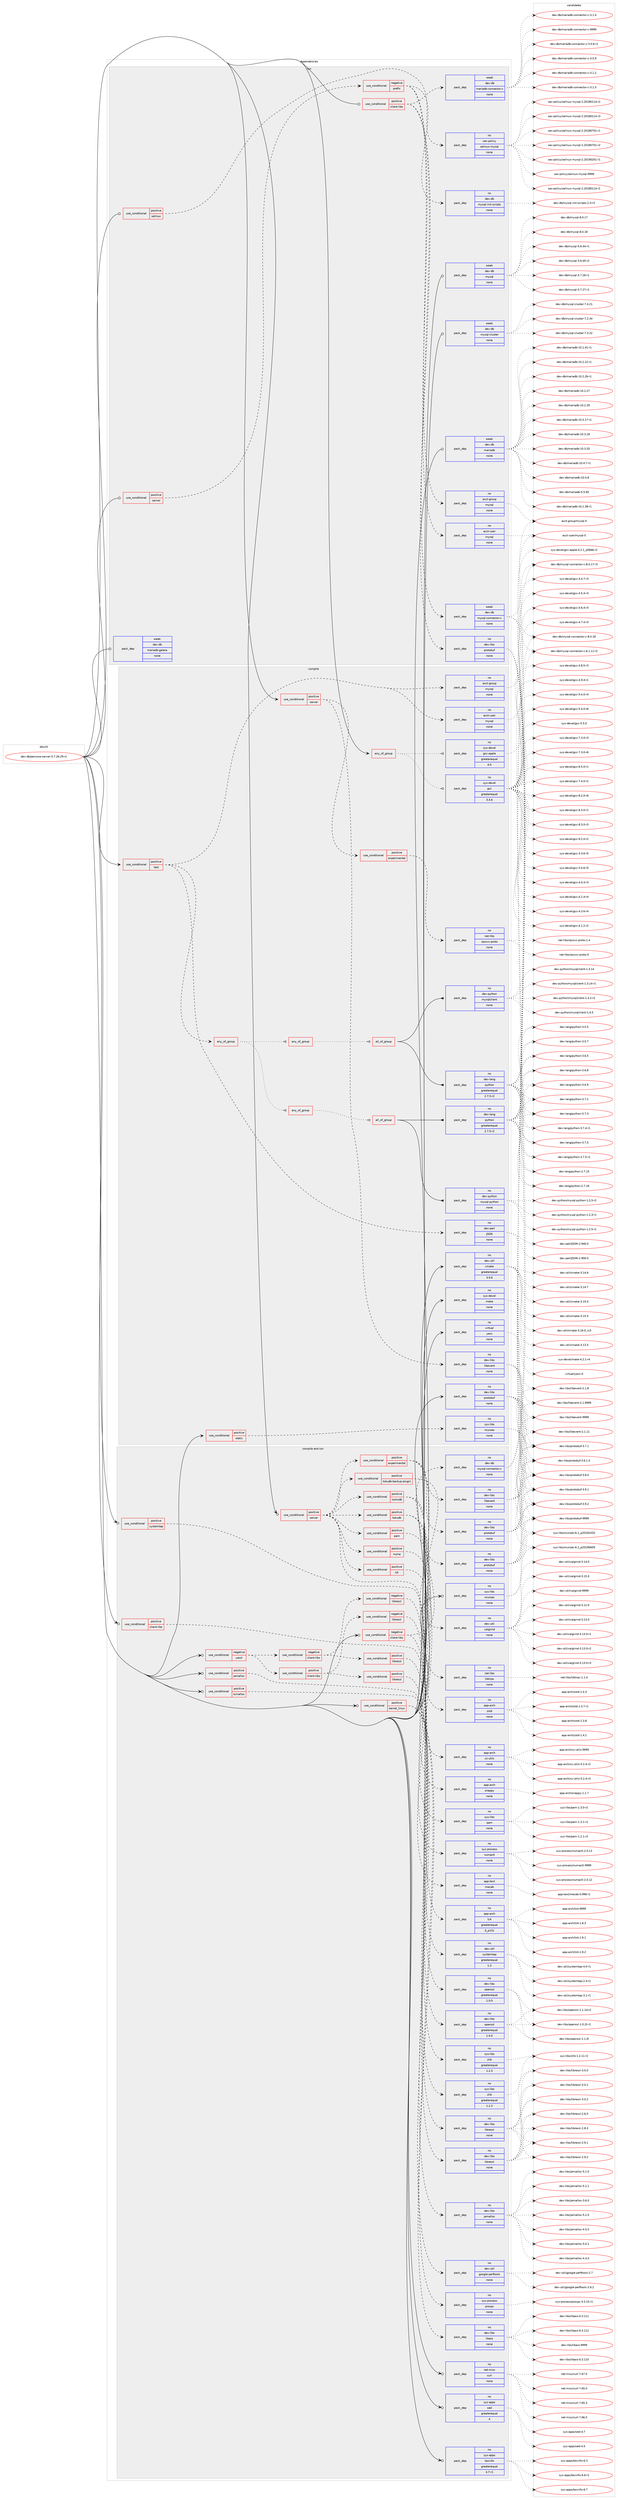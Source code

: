 digraph prolog {

# *************
# Graph options
# *************

newrank=true;
concentrate=true;
compound=true;
graph [rankdir=LR,fontname=Helvetica,fontsize=10,ranksep=1.5];#, ranksep=2.5, nodesep=0.2];
edge  [arrowhead=vee];
node  [fontname=Helvetica,fontsize=10];

# **********
# The ebuild
# **********

subgraph cluster_leftcol {
color=gray;
rank=same;
label=<<i>ebuild</i>>;
id [label="dev-db/percona-server-5.7.26.29-r1", color=red, width=4, href="../dev-db/percona-server-5.7.26.29-r1.svg"];
}

# ****************
# The dependencies
# ****************

subgraph cluster_midcol {
color=gray;
label=<<i>dependencies</i>>;
subgraph cluster_compile {
fillcolor="#eeeeee";
style=filled;
label=<<i>compile</i>>;
subgraph any9348 {
dependency520974 [label=<<TABLE BORDER="0" CELLBORDER="1" CELLSPACING="0" CELLPADDING="4"><TR><TD CELLPADDING="10">any_of_group</TD></TR></TABLE>>, shape=none, color=red];subgraph pack387859 {
dependency520975 [label=<<TABLE BORDER="0" CELLBORDER="1" CELLSPACING="0" CELLPADDING="4" WIDTH="220"><TR><TD ROWSPAN="6" CELLPADDING="30">pack_dep</TD></TR><TR><TD WIDTH="110">no</TD></TR><TR><TD>sys-devel</TD></TR><TR><TD>gcc</TD></TR><TR><TD>greaterequal</TD></TR><TR><TD>3.4.6</TD></TR></TABLE>>, shape=none, color=blue];
}
dependency520974:e -> dependency520975:w [weight=20,style="dotted",arrowhead="oinv"];
subgraph pack387860 {
dependency520976 [label=<<TABLE BORDER="0" CELLBORDER="1" CELLSPACING="0" CELLPADDING="4" WIDTH="220"><TR><TD ROWSPAN="6" CELLPADDING="30">pack_dep</TD></TR><TR><TD WIDTH="110">no</TD></TR><TR><TD>sys-devel</TD></TR><TR><TD>gcc-apple</TD></TR><TR><TD>greaterequal</TD></TR><TR><TD>4.0</TD></TR></TABLE>>, shape=none, color=blue];
}
dependency520974:e -> dependency520976:w [weight=20,style="dotted",arrowhead="oinv"];
}
id:e -> dependency520974:w [weight=20,style="solid",arrowhead="vee"];
subgraph cond123414 {
dependency520977 [label=<<TABLE BORDER="0" CELLBORDER="1" CELLSPACING="0" CELLPADDING="4"><TR><TD ROWSPAN="3" CELLPADDING="10">use_conditional</TD></TR><TR><TD>positive</TD></TR><TR><TD>server</TD></TR></TABLE>>, shape=none, color=red];
subgraph pack387861 {
dependency520978 [label=<<TABLE BORDER="0" CELLBORDER="1" CELLSPACING="0" CELLPADDING="4" WIDTH="220"><TR><TD ROWSPAN="6" CELLPADDING="30">pack_dep</TD></TR><TR><TD WIDTH="110">no</TD></TR><TR><TD>dev-libs</TD></TR><TR><TD>libevent</TD></TR><TR><TD>none</TD></TR><TR><TD></TD></TR></TABLE>>, shape=none, color=blue];
}
dependency520977:e -> dependency520978:w [weight=20,style="dashed",arrowhead="vee"];
subgraph cond123415 {
dependency520979 [label=<<TABLE BORDER="0" CELLBORDER="1" CELLSPACING="0" CELLPADDING="4"><TR><TD ROWSPAN="3" CELLPADDING="10">use_conditional</TD></TR><TR><TD>positive</TD></TR><TR><TD>experimental</TD></TR></TABLE>>, shape=none, color=red];
subgraph pack387862 {
dependency520980 [label=<<TABLE BORDER="0" CELLBORDER="1" CELLSPACING="0" CELLPADDING="4" WIDTH="220"><TR><TD ROWSPAN="6" CELLPADDING="30">pack_dep</TD></TR><TR><TD WIDTH="110">no</TD></TR><TR><TD>net-libs</TD></TR><TR><TD>rpcsvc-proto</TD></TR><TR><TD>none</TD></TR><TR><TD></TD></TR></TABLE>>, shape=none, color=blue];
}
dependency520979:e -> dependency520980:w [weight=20,style="dashed",arrowhead="vee"];
}
dependency520977:e -> dependency520979:w [weight=20,style="dashed",arrowhead="vee"];
}
id:e -> dependency520977:w [weight=20,style="solid",arrowhead="vee"];
subgraph cond123416 {
dependency520981 [label=<<TABLE BORDER="0" CELLBORDER="1" CELLSPACING="0" CELLPADDING="4"><TR><TD ROWSPAN="3" CELLPADDING="10">use_conditional</TD></TR><TR><TD>positive</TD></TR><TR><TD>static</TD></TR></TABLE>>, shape=none, color=red];
subgraph pack387863 {
dependency520982 [label=<<TABLE BORDER="0" CELLBORDER="1" CELLSPACING="0" CELLPADDING="4" WIDTH="220"><TR><TD ROWSPAN="6" CELLPADDING="30">pack_dep</TD></TR><TR><TD WIDTH="110">no</TD></TR><TR><TD>sys-libs</TD></TR><TR><TD>ncurses</TD></TR><TR><TD>none</TD></TR><TR><TD></TD></TR></TABLE>>, shape=none, color=blue];
}
dependency520981:e -> dependency520982:w [weight=20,style="dashed",arrowhead="vee"];
}
id:e -> dependency520981:w [weight=20,style="solid",arrowhead="vee"];
subgraph cond123417 {
dependency520983 [label=<<TABLE BORDER="0" CELLBORDER="1" CELLSPACING="0" CELLPADDING="4"><TR><TD ROWSPAN="3" CELLPADDING="10">use_conditional</TD></TR><TR><TD>positive</TD></TR><TR><TD>test</TD></TR></TABLE>>, shape=none, color=red];
subgraph pack387864 {
dependency520984 [label=<<TABLE BORDER="0" CELLBORDER="1" CELLSPACING="0" CELLPADDING="4" WIDTH="220"><TR><TD ROWSPAN="6" CELLPADDING="30">pack_dep</TD></TR><TR><TD WIDTH="110">no</TD></TR><TR><TD>acct-group</TD></TR><TR><TD>mysql</TD></TR><TR><TD>none</TD></TR><TR><TD></TD></TR></TABLE>>, shape=none, color=blue];
}
dependency520983:e -> dependency520984:w [weight=20,style="dashed",arrowhead="vee"];
subgraph pack387865 {
dependency520985 [label=<<TABLE BORDER="0" CELLBORDER="1" CELLSPACING="0" CELLPADDING="4" WIDTH="220"><TR><TD ROWSPAN="6" CELLPADDING="30">pack_dep</TD></TR><TR><TD WIDTH="110">no</TD></TR><TR><TD>acct-user</TD></TR><TR><TD>mysql</TD></TR><TR><TD>none</TD></TR><TR><TD></TD></TR></TABLE>>, shape=none, color=blue];
}
dependency520983:e -> dependency520985:w [weight=20,style="dashed",arrowhead="vee"];
subgraph pack387866 {
dependency520986 [label=<<TABLE BORDER="0" CELLBORDER="1" CELLSPACING="0" CELLPADDING="4" WIDTH="220"><TR><TD ROWSPAN="6" CELLPADDING="30">pack_dep</TD></TR><TR><TD WIDTH="110">no</TD></TR><TR><TD>dev-perl</TD></TR><TR><TD>JSON</TD></TR><TR><TD>none</TD></TR><TR><TD></TD></TR></TABLE>>, shape=none, color=blue];
}
dependency520983:e -> dependency520986:w [weight=20,style="dashed",arrowhead="vee"];
subgraph any9349 {
dependency520987 [label=<<TABLE BORDER="0" CELLBORDER="1" CELLSPACING="0" CELLPADDING="4"><TR><TD CELLPADDING="10">any_of_group</TD></TR></TABLE>>, shape=none, color=red];subgraph any9350 {
dependency520988 [label=<<TABLE BORDER="0" CELLBORDER="1" CELLSPACING="0" CELLPADDING="4"><TR><TD CELLPADDING="10">any_of_group</TD></TR></TABLE>>, shape=none, color=red];subgraph all356 {
dependency520989 [label=<<TABLE BORDER="0" CELLBORDER="1" CELLSPACING="0" CELLPADDING="4"><TR><TD CELLPADDING="10">all_of_group</TD></TR></TABLE>>, shape=none, color=red];subgraph pack387867 {
dependency520990 [label=<<TABLE BORDER="0" CELLBORDER="1" CELLSPACING="0" CELLPADDING="4" WIDTH="220"><TR><TD ROWSPAN="6" CELLPADDING="30">pack_dep</TD></TR><TR><TD WIDTH="110">no</TD></TR><TR><TD>dev-lang</TD></TR><TR><TD>python</TD></TR><TR><TD>greaterequal</TD></TR><TR><TD>2.7.5-r2</TD></TR></TABLE>>, shape=none, color=blue];
}
dependency520989:e -> dependency520990:w [weight=20,style="solid",arrowhead="inv"];
subgraph pack387868 {
dependency520991 [label=<<TABLE BORDER="0" CELLBORDER="1" CELLSPACING="0" CELLPADDING="4" WIDTH="220"><TR><TD ROWSPAN="6" CELLPADDING="30">pack_dep</TD></TR><TR><TD WIDTH="110">no</TD></TR><TR><TD>dev-python</TD></TR><TR><TD>mysqlclient</TD></TR><TR><TD>none</TD></TR><TR><TD></TD></TR></TABLE>>, shape=none, color=blue];
}
dependency520989:e -> dependency520991:w [weight=20,style="solid",arrowhead="inv"];
}
dependency520988:e -> dependency520989:w [weight=20,style="dotted",arrowhead="oinv"];
}
dependency520987:e -> dependency520988:w [weight=20,style="dotted",arrowhead="oinv"];
subgraph any9351 {
dependency520992 [label=<<TABLE BORDER="0" CELLBORDER="1" CELLSPACING="0" CELLPADDING="4"><TR><TD CELLPADDING="10">any_of_group</TD></TR></TABLE>>, shape=none, color=red];subgraph all357 {
dependency520993 [label=<<TABLE BORDER="0" CELLBORDER="1" CELLSPACING="0" CELLPADDING="4"><TR><TD CELLPADDING="10">all_of_group</TD></TR></TABLE>>, shape=none, color=red];subgraph pack387869 {
dependency520994 [label=<<TABLE BORDER="0" CELLBORDER="1" CELLSPACING="0" CELLPADDING="4" WIDTH="220"><TR><TD ROWSPAN="6" CELLPADDING="30">pack_dep</TD></TR><TR><TD WIDTH="110">no</TD></TR><TR><TD>dev-lang</TD></TR><TR><TD>python</TD></TR><TR><TD>greaterequal</TD></TR><TR><TD>2.7.5-r2</TD></TR></TABLE>>, shape=none, color=blue];
}
dependency520993:e -> dependency520994:w [weight=20,style="solid",arrowhead="inv"];
subgraph pack387870 {
dependency520995 [label=<<TABLE BORDER="0" CELLBORDER="1" CELLSPACING="0" CELLPADDING="4" WIDTH="220"><TR><TD ROWSPAN="6" CELLPADDING="30">pack_dep</TD></TR><TR><TD WIDTH="110">no</TD></TR><TR><TD>dev-python</TD></TR><TR><TD>mysql-python</TD></TR><TR><TD>none</TD></TR><TR><TD></TD></TR></TABLE>>, shape=none, color=blue];
}
dependency520993:e -> dependency520995:w [weight=20,style="solid",arrowhead="inv"];
}
dependency520992:e -> dependency520993:w [weight=20,style="dotted",arrowhead="oinv"];
}
dependency520987:e -> dependency520992:w [weight=20,style="dotted",arrowhead="oinv"];
}
dependency520983:e -> dependency520987:w [weight=20,style="dashed",arrowhead="vee"];
}
id:e -> dependency520983:w [weight=20,style="solid",arrowhead="vee"];
subgraph pack387871 {
dependency520996 [label=<<TABLE BORDER="0" CELLBORDER="1" CELLSPACING="0" CELLPADDING="4" WIDTH="220"><TR><TD ROWSPAN="6" CELLPADDING="30">pack_dep</TD></TR><TR><TD WIDTH="110">no</TD></TR><TR><TD>dev-libs</TD></TR><TR><TD>protobuf</TD></TR><TR><TD>none</TD></TR><TR><TD></TD></TR></TABLE>>, shape=none, color=blue];
}
id:e -> dependency520996:w [weight=20,style="solid",arrowhead="vee"];
subgraph pack387872 {
dependency520997 [label=<<TABLE BORDER="0" CELLBORDER="1" CELLSPACING="0" CELLPADDING="4" WIDTH="220"><TR><TD ROWSPAN="6" CELLPADDING="30">pack_dep</TD></TR><TR><TD WIDTH="110">no</TD></TR><TR><TD>dev-util</TD></TR><TR><TD>cmake</TD></TR><TR><TD>greaterequal</TD></TR><TR><TD>3.9.6</TD></TR></TABLE>>, shape=none, color=blue];
}
id:e -> dependency520997:w [weight=20,style="solid",arrowhead="vee"];
subgraph pack387873 {
dependency520998 [label=<<TABLE BORDER="0" CELLBORDER="1" CELLSPACING="0" CELLPADDING="4" WIDTH="220"><TR><TD ROWSPAN="6" CELLPADDING="30">pack_dep</TD></TR><TR><TD WIDTH="110">no</TD></TR><TR><TD>sys-devel</TD></TR><TR><TD>make</TD></TR><TR><TD>none</TD></TR><TR><TD></TD></TR></TABLE>>, shape=none, color=blue];
}
id:e -> dependency520998:w [weight=20,style="solid",arrowhead="vee"];
subgraph pack387874 {
dependency520999 [label=<<TABLE BORDER="0" CELLBORDER="1" CELLSPACING="0" CELLPADDING="4" WIDTH="220"><TR><TD ROWSPAN="6" CELLPADDING="30">pack_dep</TD></TR><TR><TD WIDTH="110">no</TD></TR><TR><TD>virtual</TD></TR><TR><TD>yacc</TD></TR><TR><TD>none</TD></TR><TR><TD></TD></TR></TABLE>>, shape=none, color=blue];
}
id:e -> dependency520999:w [weight=20,style="solid",arrowhead="vee"];
}
subgraph cluster_compileandrun {
fillcolor="#eeeeee";
style=filled;
label=<<i>compile and run</i>>;
subgraph cond123418 {
dependency521000 [label=<<TABLE BORDER="0" CELLBORDER="1" CELLSPACING="0" CELLPADDING="4"><TR><TD ROWSPAN="3" CELLPADDING="10">use_conditional</TD></TR><TR><TD>negative</TD></TR><TR><TD>client-libs</TD></TR></TABLE>>, shape=none, color=red];
subgraph pack387875 {
dependency521001 [label=<<TABLE BORDER="0" CELLBORDER="1" CELLSPACING="0" CELLPADDING="4" WIDTH="220"><TR><TD ROWSPAN="6" CELLPADDING="30">pack_dep</TD></TR><TR><TD WIDTH="110">no</TD></TR><TR><TD>dev-db</TD></TR><TR><TD>mysql-connector-c</TD></TR><TR><TD>none</TD></TR><TR><TD></TD></TR></TABLE>>, shape=none, color=blue];
}
dependency521000:e -> dependency521001:w [weight=20,style="dashed",arrowhead="vee"];
subgraph pack387876 {
dependency521002 [label=<<TABLE BORDER="0" CELLBORDER="1" CELLSPACING="0" CELLPADDING="4" WIDTH="220"><TR><TD ROWSPAN="6" CELLPADDING="30">pack_dep</TD></TR><TR><TD WIDTH="110">no</TD></TR><TR><TD>sys-libs</TD></TR><TR><TD>zlib</TD></TR><TR><TD>greaterequal</TD></TR><TR><TD>1.2.3</TD></TR></TABLE>>, shape=none, color=blue];
}
dependency521000:e -> dependency521002:w [weight=20,style="dashed",arrowhead="vee"];
}
id:e -> dependency521000:w [weight=20,style="solid",arrowhead="odotvee"];
subgraph cond123419 {
dependency521003 [label=<<TABLE BORDER="0" CELLBORDER="1" CELLSPACING="0" CELLPADDING="4"><TR><TD ROWSPAN="3" CELLPADDING="10">use_conditional</TD></TR><TR><TD>negative</TD></TR><TR><TD>yassl</TD></TR></TABLE>>, shape=none, color=red];
subgraph cond123420 {
dependency521004 [label=<<TABLE BORDER="0" CELLBORDER="1" CELLSPACING="0" CELLPADDING="4"><TR><TD ROWSPAN="3" CELLPADDING="10">use_conditional</TD></TR><TR><TD>positive</TD></TR><TR><TD>client-libs</TD></TR></TABLE>>, shape=none, color=red];
subgraph cond123421 {
dependency521005 [label=<<TABLE BORDER="0" CELLBORDER="1" CELLSPACING="0" CELLPADDING="4"><TR><TD ROWSPAN="3" CELLPADDING="10">use_conditional</TD></TR><TR><TD>negative</TD></TR><TR><TD>libressl</TD></TR></TABLE>>, shape=none, color=red];
subgraph pack387877 {
dependency521006 [label=<<TABLE BORDER="0" CELLBORDER="1" CELLSPACING="0" CELLPADDING="4" WIDTH="220"><TR><TD ROWSPAN="6" CELLPADDING="30">pack_dep</TD></TR><TR><TD WIDTH="110">no</TD></TR><TR><TD>dev-libs</TD></TR><TR><TD>openssl</TD></TR><TR><TD>greaterequal</TD></TR><TR><TD>1.0.0</TD></TR></TABLE>>, shape=none, color=blue];
}
dependency521005:e -> dependency521006:w [weight=20,style="dashed",arrowhead="vee"];
}
dependency521004:e -> dependency521005:w [weight=20,style="dashed",arrowhead="vee"];
subgraph cond123422 {
dependency521007 [label=<<TABLE BORDER="0" CELLBORDER="1" CELLSPACING="0" CELLPADDING="4"><TR><TD ROWSPAN="3" CELLPADDING="10">use_conditional</TD></TR><TR><TD>positive</TD></TR><TR><TD>libressl</TD></TR></TABLE>>, shape=none, color=red];
subgraph pack387878 {
dependency521008 [label=<<TABLE BORDER="0" CELLBORDER="1" CELLSPACING="0" CELLPADDING="4" WIDTH="220"><TR><TD ROWSPAN="6" CELLPADDING="30">pack_dep</TD></TR><TR><TD WIDTH="110">no</TD></TR><TR><TD>dev-libs</TD></TR><TR><TD>libressl</TD></TR><TR><TD>none</TD></TR><TR><TD></TD></TR></TABLE>>, shape=none, color=blue];
}
dependency521007:e -> dependency521008:w [weight=20,style="dashed",arrowhead="vee"];
}
dependency521004:e -> dependency521007:w [weight=20,style="dashed",arrowhead="vee"];
}
dependency521003:e -> dependency521004:w [weight=20,style="dashed",arrowhead="vee"];
subgraph cond123423 {
dependency521009 [label=<<TABLE BORDER="0" CELLBORDER="1" CELLSPACING="0" CELLPADDING="4"><TR><TD ROWSPAN="3" CELLPADDING="10">use_conditional</TD></TR><TR><TD>negative</TD></TR><TR><TD>client-libs</TD></TR></TABLE>>, shape=none, color=red];
subgraph cond123424 {
dependency521010 [label=<<TABLE BORDER="0" CELLBORDER="1" CELLSPACING="0" CELLPADDING="4"><TR><TD ROWSPAN="3" CELLPADDING="10">use_conditional</TD></TR><TR><TD>negative</TD></TR><TR><TD>libressl</TD></TR></TABLE>>, shape=none, color=red];
subgraph pack387879 {
dependency521011 [label=<<TABLE BORDER="0" CELLBORDER="1" CELLSPACING="0" CELLPADDING="4" WIDTH="220"><TR><TD ROWSPAN="6" CELLPADDING="30">pack_dep</TD></TR><TR><TD WIDTH="110">no</TD></TR><TR><TD>dev-libs</TD></TR><TR><TD>openssl</TD></TR><TR><TD>greaterequal</TD></TR><TR><TD>1.0.0</TD></TR></TABLE>>, shape=none, color=blue];
}
dependency521010:e -> dependency521011:w [weight=20,style="dashed",arrowhead="vee"];
}
dependency521009:e -> dependency521010:w [weight=20,style="dashed",arrowhead="vee"];
subgraph cond123425 {
dependency521012 [label=<<TABLE BORDER="0" CELLBORDER="1" CELLSPACING="0" CELLPADDING="4"><TR><TD ROWSPAN="3" CELLPADDING="10">use_conditional</TD></TR><TR><TD>positive</TD></TR><TR><TD>libressl</TD></TR></TABLE>>, shape=none, color=red];
subgraph pack387880 {
dependency521013 [label=<<TABLE BORDER="0" CELLBORDER="1" CELLSPACING="0" CELLPADDING="4" WIDTH="220"><TR><TD ROWSPAN="6" CELLPADDING="30">pack_dep</TD></TR><TR><TD WIDTH="110">no</TD></TR><TR><TD>dev-libs</TD></TR><TR><TD>libressl</TD></TR><TR><TD>none</TD></TR><TR><TD></TD></TR></TABLE>>, shape=none, color=blue];
}
dependency521012:e -> dependency521013:w [weight=20,style="dashed",arrowhead="vee"];
}
dependency521009:e -> dependency521012:w [weight=20,style="dashed",arrowhead="vee"];
}
dependency521003:e -> dependency521009:w [weight=20,style="dashed",arrowhead="vee"];
}
id:e -> dependency521003:w [weight=20,style="solid",arrowhead="odotvee"];
subgraph cond123426 {
dependency521014 [label=<<TABLE BORDER="0" CELLBORDER="1" CELLSPACING="0" CELLPADDING="4"><TR><TD ROWSPAN="3" CELLPADDING="10">use_conditional</TD></TR><TR><TD>positive</TD></TR><TR><TD>client-libs</TD></TR></TABLE>>, shape=none, color=red];
subgraph pack387881 {
dependency521015 [label=<<TABLE BORDER="0" CELLBORDER="1" CELLSPACING="0" CELLPADDING="4" WIDTH="220"><TR><TD ROWSPAN="6" CELLPADDING="30">pack_dep</TD></TR><TR><TD WIDTH="110">no</TD></TR><TR><TD>sys-libs</TD></TR><TR><TD>zlib</TD></TR><TR><TD>greaterequal</TD></TR><TR><TD>1.2.3</TD></TR></TABLE>>, shape=none, color=blue];
}
dependency521014:e -> dependency521015:w [weight=20,style="dashed",arrowhead="vee"];
}
id:e -> dependency521014:w [weight=20,style="solid",arrowhead="odotvee"];
subgraph cond123427 {
dependency521016 [label=<<TABLE BORDER="0" CELLBORDER="1" CELLSPACING="0" CELLPADDING="4"><TR><TD ROWSPAN="3" CELLPADDING="10">use_conditional</TD></TR><TR><TD>positive</TD></TR><TR><TD>jemalloc</TD></TR></TABLE>>, shape=none, color=red];
subgraph pack387882 {
dependency521017 [label=<<TABLE BORDER="0" CELLBORDER="1" CELLSPACING="0" CELLPADDING="4" WIDTH="220"><TR><TD ROWSPAN="6" CELLPADDING="30">pack_dep</TD></TR><TR><TD WIDTH="110">no</TD></TR><TR><TD>dev-libs</TD></TR><TR><TD>jemalloc</TD></TR><TR><TD>none</TD></TR><TR><TD></TD></TR></TABLE>>, shape=none, color=blue];
}
dependency521016:e -> dependency521017:w [weight=20,style="dashed",arrowhead="vee"];
}
id:e -> dependency521016:w [weight=20,style="solid",arrowhead="odotvee"];
subgraph cond123428 {
dependency521018 [label=<<TABLE BORDER="0" CELLBORDER="1" CELLSPACING="0" CELLPADDING="4"><TR><TD ROWSPAN="3" CELLPADDING="10">use_conditional</TD></TR><TR><TD>positive</TD></TR><TR><TD>kernel_linux</TD></TR></TABLE>>, shape=none, color=red];
subgraph pack387883 {
dependency521019 [label=<<TABLE BORDER="0" CELLBORDER="1" CELLSPACING="0" CELLPADDING="4" WIDTH="220"><TR><TD ROWSPAN="6" CELLPADDING="30">pack_dep</TD></TR><TR><TD WIDTH="110">no</TD></TR><TR><TD>dev-libs</TD></TR><TR><TD>libaio</TD></TR><TR><TD>none</TD></TR><TR><TD></TD></TR></TABLE>>, shape=none, color=blue];
}
dependency521018:e -> dependency521019:w [weight=20,style="dashed",arrowhead="vee"];
subgraph pack387884 {
dependency521020 [label=<<TABLE BORDER="0" CELLBORDER="1" CELLSPACING="0" CELLPADDING="4" WIDTH="220"><TR><TD ROWSPAN="6" CELLPADDING="30">pack_dep</TD></TR><TR><TD WIDTH="110">no</TD></TR><TR><TD>sys-process</TD></TR><TR><TD>procps</TD></TR><TR><TD>none</TD></TR><TR><TD></TD></TR></TABLE>>, shape=none, color=blue];
}
dependency521018:e -> dependency521020:w [weight=20,style="dashed",arrowhead="vee"];
}
id:e -> dependency521018:w [weight=20,style="solid",arrowhead="odotvee"];
subgraph cond123429 {
dependency521021 [label=<<TABLE BORDER="0" CELLBORDER="1" CELLSPACING="0" CELLPADDING="4"><TR><TD ROWSPAN="3" CELLPADDING="10">use_conditional</TD></TR><TR><TD>positive</TD></TR><TR><TD>server</TD></TR></TABLE>>, shape=none, color=red];
subgraph pack387885 {
dependency521022 [label=<<TABLE BORDER="0" CELLBORDER="1" CELLSPACING="0" CELLPADDING="4" WIDTH="220"><TR><TD ROWSPAN="6" CELLPADDING="30">pack_dep</TD></TR><TR><TD WIDTH="110">no</TD></TR><TR><TD>app-arch</TD></TR><TR><TD>lz4</TD></TR><TR><TD>greaterequal</TD></TR><TR><TD>0_p131</TD></TR></TABLE>>, shape=none, color=blue];
}
dependency521021:e -> dependency521022:w [weight=20,style="dashed",arrowhead="vee"];
subgraph cond123430 {
dependency521023 [label=<<TABLE BORDER="0" CELLBORDER="1" CELLSPACING="0" CELLPADDING="4"><TR><TD ROWSPAN="3" CELLPADDING="10">use_conditional</TD></TR><TR><TD>positive</TD></TR><TR><TD>cjk</TD></TR></TABLE>>, shape=none, color=red];
subgraph pack387886 {
dependency521024 [label=<<TABLE BORDER="0" CELLBORDER="1" CELLSPACING="0" CELLPADDING="4" WIDTH="220"><TR><TD ROWSPAN="6" CELLPADDING="30">pack_dep</TD></TR><TR><TD WIDTH="110">no</TD></TR><TR><TD>app-text</TD></TR><TR><TD>mecab</TD></TR><TR><TD>none</TD></TR><TR><TD></TD></TR></TABLE>>, shape=none, color=blue];
}
dependency521023:e -> dependency521024:w [weight=20,style="dashed",arrowhead="vee"];
}
dependency521021:e -> dependency521023:w [weight=20,style="dashed",arrowhead="vee"];
subgraph cond123431 {
dependency521025 [label=<<TABLE BORDER="0" CELLBORDER="1" CELLSPACING="0" CELLPADDING="4"><TR><TD ROWSPAN="3" CELLPADDING="10">use_conditional</TD></TR><TR><TD>positive</TD></TR><TR><TD>experimental</TD></TR></TABLE>>, shape=none, color=red];
subgraph pack387887 {
dependency521026 [label=<<TABLE BORDER="0" CELLBORDER="1" CELLSPACING="0" CELLPADDING="4" WIDTH="220"><TR><TD ROWSPAN="6" CELLPADDING="30">pack_dep</TD></TR><TR><TD WIDTH="110">no</TD></TR><TR><TD>dev-libs</TD></TR><TR><TD>libevent</TD></TR><TR><TD>none</TD></TR><TR><TD></TD></TR></TABLE>>, shape=none, color=blue];
}
dependency521025:e -> dependency521026:w [weight=20,style="dashed",arrowhead="vee"];
subgraph pack387888 {
dependency521027 [label=<<TABLE BORDER="0" CELLBORDER="1" CELLSPACING="0" CELLPADDING="4" WIDTH="220"><TR><TD ROWSPAN="6" CELLPADDING="30">pack_dep</TD></TR><TR><TD WIDTH="110">no</TD></TR><TR><TD>dev-libs</TD></TR><TR><TD>protobuf</TD></TR><TR><TD>none</TD></TR><TR><TD></TD></TR></TABLE>>, shape=none, color=blue];
}
dependency521025:e -> dependency521027:w [weight=20,style="dashed",arrowhead="vee"];
subgraph pack387889 {
dependency521028 [label=<<TABLE BORDER="0" CELLBORDER="1" CELLSPACING="0" CELLPADDING="4" WIDTH="220"><TR><TD ROWSPAN="6" CELLPADDING="30">pack_dep</TD></TR><TR><TD WIDTH="110">no</TD></TR><TR><TD>net-libs</TD></TR><TR><TD>libtirpc</TD></TR><TR><TD>none</TD></TR><TR><TD></TD></TR></TABLE>>, shape=none, color=blue];
}
dependency521025:e -> dependency521028:w [weight=20,style="dashed",arrowhead="vee"];
}
dependency521021:e -> dependency521025:w [weight=20,style="dashed",arrowhead="vee"];
subgraph cond123432 {
dependency521029 [label=<<TABLE BORDER="0" CELLBORDER="1" CELLSPACING="0" CELLPADDING="4"><TR><TD ROWSPAN="3" CELLPADDING="10">use_conditional</TD></TR><TR><TD>positive</TD></TR><TR><TD>numa</TD></TR></TABLE>>, shape=none, color=red];
subgraph pack387890 {
dependency521030 [label=<<TABLE BORDER="0" CELLBORDER="1" CELLSPACING="0" CELLPADDING="4" WIDTH="220"><TR><TD ROWSPAN="6" CELLPADDING="30">pack_dep</TD></TR><TR><TD WIDTH="110">no</TD></TR><TR><TD>sys-process</TD></TR><TR><TD>numactl</TD></TR><TR><TD>none</TD></TR><TR><TD></TD></TR></TABLE>>, shape=none, color=blue];
}
dependency521029:e -> dependency521030:w [weight=20,style="dashed",arrowhead="vee"];
}
dependency521021:e -> dependency521029:w [weight=20,style="dashed",arrowhead="vee"];
subgraph cond123433 {
dependency521031 [label=<<TABLE BORDER="0" CELLBORDER="1" CELLSPACING="0" CELLPADDING="4"><TR><TD ROWSPAN="3" CELLPADDING="10">use_conditional</TD></TR><TR><TD>positive</TD></TR><TR><TD>pam</TD></TR></TABLE>>, shape=none, color=red];
subgraph pack387891 {
dependency521032 [label=<<TABLE BORDER="0" CELLBORDER="1" CELLSPACING="0" CELLPADDING="4" WIDTH="220"><TR><TD ROWSPAN="6" CELLPADDING="30">pack_dep</TD></TR><TR><TD WIDTH="110">no</TD></TR><TR><TD>sys-libs</TD></TR><TR><TD>pam</TD></TR><TR><TD>none</TD></TR><TR><TD></TD></TR></TABLE>>, shape=none, color=blue];
}
dependency521031:e -> dependency521032:w [weight=20,style="dashed",arrowhead="vee"];
}
dependency521021:e -> dependency521031:w [weight=20,style="dashed",arrowhead="vee"];
subgraph cond123434 {
dependency521033 [label=<<TABLE BORDER="0" CELLBORDER="1" CELLSPACING="0" CELLPADDING="4"><TR><TD ROWSPAN="3" CELLPADDING="10">use_conditional</TD></TR><TR><TD>positive</TD></TR><TR><TD>rocksdb</TD></TR></TABLE>>, shape=none, color=red];
subgraph pack387892 {
dependency521034 [label=<<TABLE BORDER="0" CELLBORDER="1" CELLSPACING="0" CELLPADDING="4" WIDTH="220"><TR><TD ROWSPAN="6" CELLPADDING="30">pack_dep</TD></TR><TR><TD WIDTH="110">no</TD></TR><TR><TD>app-arch</TD></TR><TR><TD>zstd</TD></TR><TR><TD>none</TD></TR><TR><TD></TD></TR></TABLE>>, shape=none, color=blue];
}
dependency521033:e -> dependency521034:w [weight=20,style="dashed",arrowhead="vee"];
subgraph pack387893 {
dependency521035 [label=<<TABLE BORDER="0" CELLBORDER="1" CELLSPACING="0" CELLPADDING="4" WIDTH="220"><TR><TD ROWSPAN="6" CELLPADDING="30">pack_dep</TD></TR><TR><TD WIDTH="110">no</TD></TR><TR><TD>dev-libs</TD></TR><TR><TD>protobuf</TD></TR><TR><TD>none</TD></TR><TR><TD></TD></TR></TABLE>>, shape=none, color=blue];
}
dependency521033:e -> dependency521035:w [weight=20,style="dashed",arrowhead="vee"];
}
dependency521021:e -> dependency521033:w [weight=20,style="dashed",arrowhead="vee"];
subgraph cond123435 {
dependency521036 [label=<<TABLE BORDER="0" CELLBORDER="1" CELLSPACING="0" CELLPADDING="4"><TR><TD ROWSPAN="3" CELLPADDING="10">use_conditional</TD></TR><TR><TD>positive</TD></TR><TR><TD>tokudb</TD></TR></TABLE>>, shape=none, color=red];
subgraph pack387894 {
dependency521037 [label=<<TABLE BORDER="0" CELLBORDER="1" CELLSPACING="0" CELLPADDING="4" WIDTH="220"><TR><TD ROWSPAN="6" CELLPADDING="30">pack_dep</TD></TR><TR><TD WIDTH="110">no</TD></TR><TR><TD>app-arch</TD></TR><TR><TD>snappy</TD></TR><TR><TD>none</TD></TR><TR><TD></TD></TR></TABLE>>, shape=none, color=blue];
}
dependency521036:e -> dependency521037:w [weight=20,style="dashed",arrowhead="vee"];
subgraph pack387895 {
dependency521038 [label=<<TABLE BORDER="0" CELLBORDER="1" CELLSPACING="0" CELLPADDING="4" WIDTH="220"><TR><TD ROWSPAN="6" CELLPADDING="30">pack_dep</TD></TR><TR><TD WIDTH="110">no</TD></TR><TR><TD>app-arch</TD></TR><TR><TD>xz-utils</TD></TR><TR><TD>none</TD></TR><TR><TD></TD></TR></TABLE>>, shape=none, color=blue];
}
dependency521036:e -> dependency521038:w [weight=20,style="dashed",arrowhead="vee"];
}
dependency521021:e -> dependency521036:w [weight=20,style="dashed",arrowhead="vee"];
subgraph cond123436 {
dependency521039 [label=<<TABLE BORDER="0" CELLBORDER="1" CELLSPACING="0" CELLPADDING="4"><TR><TD ROWSPAN="3" CELLPADDING="10">use_conditional</TD></TR><TR><TD>positive</TD></TR><TR><TD>tokudb-backup-plugin</TD></TR></TABLE>>, shape=none, color=red];
subgraph pack387896 {
dependency521040 [label=<<TABLE BORDER="0" CELLBORDER="1" CELLSPACING="0" CELLPADDING="4" WIDTH="220"><TR><TD ROWSPAN="6" CELLPADDING="30">pack_dep</TD></TR><TR><TD WIDTH="110">no</TD></TR><TR><TD>dev-util</TD></TR><TR><TD>valgrind</TD></TR><TR><TD>none</TD></TR><TR><TD></TD></TR></TABLE>>, shape=none, color=blue];
}
dependency521039:e -> dependency521040:w [weight=20,style="dashed",arrowhead="vee"];
}
dependency521021:e -> dependency521039:w [weight=20,style="dashed",arrowhead="vee"];
}
id:e -> dependency521021:w [weight=20,style="solid",arrowhead="odotvee"];
subgraph cond123437 {
dependency521041 [label=<<TABLE BORDER="0" CELLBORDER="1" CELLSPACING="0" CELLPADDING="4"><TR><TD ROWSPAN="3" CELLPADDING="10">use_conditional</TD></TR><TR><TD>positive</TD></TR><TR><TD>systemtap</TD></TR></TABLE>>, shape=none, color=red];
subgraph pack387897 {
dependency521042 [label=<<TABLE BORDER="0" CELLBORDER="1" CELLSPACING="0" CELLPADDING="4" WIDTH="220"><TR><TD ROWSPAN="6" CELLPADDING="30">pack_dep</TD></TR><TR><TD WIDTH="110">no</TD></TR><TR><TD>dev-util</TD></TR><TR><TD>systemtap</TD></TR><TR><TD>greaterequal</TD></TR><TR><TD>1.3</TD></TR></TABLE>>, shape=none, color=blue];
}
dependency521041:e -> dependency521042:w [weight=20,style="dashed",arrowhead="vee"];
}
id:e -> dependency521041:w [weight=20,style="solid",arrowhead="odotvee"];
subgraph cond123438 {
dependency521043 [label=<<TABLE BORDER="0" CELLBORDER="1" CELLSPACING="0" CELLPADDING="4"><TR><TD ROWSPAN="3" CELLPADDING="10">use_conditional</TD></TR><TR><TD>positive</TD></TR><TR><TD>tcmalloc</TD></TR></TABLE>>, shape=none, color=red];
subgraph pack387898 {
dependency521044 [label=<<TABLE BORDER="0" CELLBORDER="1" CELLSPACING="0" CELLPADDING="4" WIDTH="220"><TR><TD ROWSPAN="6" CELLPADDING="30">pack_dep</TD></TR><TR><TD WIDTH="110">no</TD></TR><TR><TD>dev-util</TD></TR><TR><TD>google-perftools</TD></TR><TR><TD>none</TD></TR><TR><TD></TD></TR></TABLE>>, shape=none, color=blue];
}
dependency521043:e -> dependency521044:w [weight=20,style="dashed",arrowhead="vee"];
}
id:e -> dependency521043:w [weight=20,style="solid",arrowhead="odotvee"];
subgraph pack387899 {
dependency521045 [label=<<TABLE BORDER="0" CELLBORDER="1" CELLSPACING="0" CELLPADDING="4" WIDTH="220"><TR><TD ROWSPAN="6" CELLPADDING="30">pack_dep</TD></TR><TR><TD WIDTH="110">no</TD></TR><TR><TD>net-misc</TD></TR><TR><TD>curl</TD></TR><TR><TD>none</TD></TR><TR><TD></TD></TR></TABLE>>, shape=none, color=blue];
}
id:e -> dependency521045:w [weight=20,style="solid",arrowhead="odotvee"];
subgraph pack387900 {
dependency521046 [label=<<TABLE BORDER="0" CELLBORDER="1" CELLSPACING="0" CELLPADDING="4" WIDTH="220"><TR><TD ROWSPAN="6" CELLPADDING="30">pack_dep</TD></TR><TR><TD WIDTH="110">no</TD></TR><TR><TD>sys-apps</TD></TR><TR><TD>sed</TD></TR><TR><TD>greaterequal</TD></TR><TR><TD>4</TD></TR></TABLE>>, shape=none, color=blue];
}
id:e -> dependency521046:w [weight=20,style="solid",arrowhead="odotvee"];
subgraph pack387901 {
dependency521047 [label=<<TABLE BORDER="0" CELLBORDER="1" CELLSPACING="0" CELLPADDING="4" WIDTH="220"><TR><TD ROWSPAN="6" CELLPADDING="30">pack_dep</TD></TR><TR><TD WIDTH="110">no</TD></TR><TR><TD>sys-apps</TD></TR><TR><TD>texinfo</TD></TR><TR><TD>greaterequal</TD></TR><TR><TD>4.7-r1</TD></TR></TABLE>>, shape=none, color=blue];
}
id:e -> dependency521047:w [weight=20,style="solid",arrowhead="odotvee"];
subgraph pack387902 {
dependency521048 [label=<<TABLE BORDER="0" CELLBORDER="1" CELLSPACING="0" CELLPADDING="4" WIDTH="220"><TR><TD ROWSPAN="6" CELLPADDING="30">pack_dep</TD></TR><TR><TD WIDTH="110">no</TD></TR><TR><TD>sys-libs</TD></TR><TR><TD>ncurses</TD></TR><TR><TD>none</TD></TR><TR><TD></TD></TR></TABLE>>, shape=none, color=blue];
}
id:e -> dependency521048:w [weight=20,style="solid",arrowhead="odotvee"];
}
subgraph cluster_run {
fillcolor="#eeeeee";
style=filled;
label=<<i>run</i>>;
subgraph cond123439 {
dependency521049 [label=<<TABLE BORDER="0" CELLBORDER="1" CELLSPACING="0" CELLPADDING="4"><TR><TD ROWSPAN="3" CELLPADDING="10">use_conditional</TD></TR><TR><TD>positive</TD></TR><TR><TD>client-libs</TD></TR></TABLE>>, shape=none, color=red];
subgraph pack387903 {
dependency521050 [label=<<TABLE BORDER="0" CELLBORDER="1" CELLSPACING="0" CELLPADDING="4" WIDTH="220"><TR><TD ROWSPAN="6" CELLPADDING="30">pack_dep</TD></TR><TR><TD WIDTH="110">weak</TD></TR><TR><TD>dev-db</TD></TR><TR><TD>mariadb-connector-c</TD></TR><TR><TD>none</TD></TR><TR><TD></TD></TR></TABLE>>, shape=none, color=blue];
}
dependency521049:e -> dependency521050:w [weight=20,style="dashed",arrowhead="vee"];
subgraph pack387904 {
dependency521051 [label=<<TABLE BORDER="0" CELLBORDER="1" CELLSPACING="0" CELLPADDING="4" WIDTH="220"><TR><TD ROWSPAN="6" CELLPADDING="30">pack_dep</TD></TR><TR><TD WIDTH="110">weak</TD></TR><TR><TD>dev-db</TD></TR><TR><TD>mysql-connector-c</TD></TR><TR><TD>none</TD></TR><TR><TD></TD></TR></TABLE>>, shape=none, color=blue];
}
dependency521049:e -> dependency521051:w [weight=20,style="dashed",arrowhead="vee"];
subgraph pack387905 {
dependency521052 [label=<<TABLE BORDER="0" CELLBORDER="1" CELLSPACING="0" CELLPADDING="4" WIDTH="220"><TR><TD ROWSPAN="6" CELLPADDING="30">pack_dep</TD></TR><TR><TD WIDTH="110">no</TD></TR><TR><TD>dev-libs</TD></TR><TR><TD>protobuf</TD></TR><TR><TD>none</TD></TR><TR><TD></TD></TR></TABLE>>, shape=none, color=blue];
}
dependency521049:e -> dependency521052:w [weight=20,style="dashed",arrowhead="vee"];
}
id:e -> dependency521049:w [weight=20,style="solid",arrowhead="odot"];
subgraph cond123440 {
dependency521053 [label=<<TABLE BORDER="0" CELLBORDER="1" CELLSPACING="0" CELLPADDING="4"><TR><TD ROWSPAN="3" CELLPADDING="10">use_conditional</TD></TR><TR><TD>positive</TD></TR><TR><TD>selinux</TD></TR></TABLE>>, shape=none, color=red];
subgraph pack387906 {
dependency521054 [label=<<TABLE BORDER="0" CELLBORDER="1" CELLSPACING="0" CELLPADDING="4" WIDTH="220"><TR><TD ROWSPAN="6" CELLPADDING="30">pack_dep</TD></TR><TR><TD WIDTH="110">no</TD></TR><TR><TD>sec-policy</TD></TR><TR><TD>selinux-mysql</TD></TR><TR><TD>none</TD></TR><TR><TD></TD></TR></TABLE>>, shape=none, color=blue];
}
dependency521053:e -> dependency521054:w [weight=20,style="dashed",arrowhead="vee"];
}
id:e -> dependency521053:w [weight=20,style="solid",arrowhead="odot"];
subgraph cond123441 {
dependency521055 [label=<<TABLE BORDER="0" CELLBORDER="1" CELLSPACING="0" CELLPADDING="4"><TR><TD ROWSPAN="3" CELLPADDING="10">use_conditional</TD></TR><TR><TD>positive</TD></TR><TR><TD>server</TD></TR></TABLE>>, shape=none, color=red];
subgraph cond123442 {
dependency521056 [label=<<TABLE BORDER="0" CELLBORDER="1" CELLSPACING="0" CELLPADDING="4"><TR><TD ROWSPAN="3" CELLPADDING="10">use_conditional</TD></TR><TR><TD>negative</TD></TR><TR><TD>prefix</TD></TR></TABLE>>, shape=none, color=red];
subgraph pack387907 {
dependency521057 [label=<<TABLE BORDER="0" CELLBORDER="1" CELLSPACING="0" CELLPADDING="4" WIDTH="220"><TR><TD ROWSPAN="6" CELLPADDING="30">pack_dep</TD></TR><TR><TD WIDTH="110">no</TD></TR><TR><TD>acct-group</TD></TR><TR><TD>mysql</TD></TR><TR><TD>none</TD></TR><TR><TD></TD></TR></TABLE>>, shape=none, color=blue];
}
dependency521056:e -> dependency521057:w [weight=20,style="dashed",arrowhead="vee"];
subgraph pack387908 {
dependency521058 [label=<<TABLE BORDER="0" CELLBORDER="1" CELLSPACING="0" CELLPADDING="4" WIDTH="220"><TR><TD ROWSPAN="6" CELLPADDING="30">pack_dep</TD></TR><TR><TD WIDTH="110">no</TD></TR><TR><TD>acct-user</TD></TR><TR><TD>mysql</TD></TR><TR><TD>none</TD></TR><TR><TD></TD></TR></TABLE>>, shape=none, color=blue];
}
dependency521056:e -> dependency521058:w [weight=20,style="dashed",arrowhead="vee"];
subgraph pack387909 {
dependency521059 [label=<<TABLE BORDER="0" CELLBORDER="1" CELLSPACING="0" CELLPADDING="4" WIDTH="220"><TR><TD ROWSPAN="6" CELLPADDING="30">pack_dep</TD></TR><TR><TD WIDTH="110">no</TD></TR><TR><TD>dev-db</TD></TR><TR><TD>mysql-init-scripts</TD></TR><TR><TD>none</TD></TR><TR><TD></TD></TR></TABLE>>, shape=none, color=blue];
}
dependency521056:e -> dependency521059:w [weight=20,style="dashed",arrowhead="vee"];
}
dependency521055:e -> dependency521056:w [weight=20,style="dashed",arrowhead="vee"];
}
id:e -> dependency521055:w [weight=20,style="solid",arrowhead="odot"];
subgraph pack387910 {
dependency521060 [label=<<TABLE BORDER="0" CELLBORDER="1" CELLSPACING="0" CELLPADDING="4" WIDTH="220"><TR><TD ROWSPAN="6" CELLPADDING="30">pack_dep</TD></TR><TR><TD WIDTH="110">weak</TD></TR><TR><TD>dev-db</TD></TR><TR><TD>mariadb</TD></TR><TR><TD>none</TD></TR><TR><TD></TD></TR></TABLE>>, shape=none, color=blue];
}
id:e -> dependency521060:w [weight=20,style="solid",arrowhead="odot"];
subgraph pack387911 {
dependency521061 [label=<<TABLE BORDER="0" CELLBORDER="1" CELLSPACING="0" CELLPADDING="4" WIDTH="220"><TR><TD ROWSPAN="6" CELLPADDING="30">pack_dep</TD></TR><TR><TD WIDTH="110">weak</TD></TR><TR><TD>dev-db</TD></TR><TR><TD>mariadb-galera</TD></TR><TR><TD>none</TD></TR><TR><TD></TD></TR></TABLE>>, shape=none, color=blue];
}
id:e -> dependency521061:w [weight=20,style="solid",arrowhead="odot"];
subgraph pack387912 {
dependency521062 [label=<<TABLE BORDER="0" CELLBORDER="1" CELLSPACING="0" CELLPADDING="4" WIDTH="220"><TR><TD ROWSPAN="6" CELLPADDING="30">pack_dep</TD></TR><TR><TD WIDTH="110">weak</TD></TR><TR><TD>dev-db</TD></TR><TR><TD>mysql</TD></TR><TR><TD>none</TD></TR><TR><TD></TD></TR></TABLE>>, shape=none, color=blue];
}
id:e -> dependency521062:w [weight=20,style="solid",arrowhead="odot"];
subgraph pack387913 {
dependency521063 [label=<<TABLE BORDER="0" CELLBORDER="1" CELLSPACING="0" CELLPADDING="4" WIDTH="220"><TR><TD ROWSPAN="6" CELLPADDING="30">pack_dep</TD></TR><TR><TD WIDTH="110">weak</TD></TR><TR><TD>dev-db</TD></TR><TR><TD>mysql-cluster</TD></TR><TR><TD>none</TD></TR><TR><TD></TD></TR></TABLE>>, shape=none, color=blue];
}
id:e -> dependency521063:w [weight=20,style="solid",arrowhead="odot"];
}
}

# **************
# The candidates
# **************

subgraph cluster_choices {
rank=same;
color=gray;
label=<<i>candidates</i>>;

subgraph choice387859 {
color=black;
nodesep=1;
choice115121115451001011181011084710399994551465146544511453 [label="sys-devel/gcc-3.3.6-r5", color=red, width=4,href="../sys-devel/gcc-3.3.6-r5.svg"];
choice115121115451001011181011084710399994551465246544511453 [label="sys-devel/gcc-3.4.6-r5", color=red, width=4,href="../sys-devel/gcc-3.4.6-r5.svg"];
choice115121115451001011181011084710399994552464846524511451 [label="sys-devel/gcc-4.0.4-r3", color=red, width=4,href="../sys-devel/gcc-4.0.4-r3.svg"];
choice115121115451001011181011084710399994552464946504511450 [label="sys-devel/gcc-4.1.2-r2", color=red, width=4,href="../sys-devel/gcc-4.1.2-r2.svg"];
choice115121115451001011181011084710399994552465046524511452 [label="sys-devel/gcc-4.2.4-r4", color=red, width=4,href="../sys-devel/gcc-4.2.4-r4.svg"];
choice115121115451001011181011084710399994552465146544511452 [label="sys-devel/gcc-4.3.6-r4", color=red, width=4,href="../sys-devel/gcc-4.3.6-r4.svg"];
choice115121115451001011181011084710399994552465246554511451 [label="sys-devel/gcc-4.4.7-r3", color=red, width=4,href="../sys-devel/gcc-4.4.7-r3.svg"];
choice115121115451001011181011084710399994552465346524511451 [label="sys-devel/gcc-4.5.4-r3", color=red, width=4,href="../sys-devel/gcc-4.5.4-r3.svg"];
choice115121115451001011181011084710399994552465446524511451 [label="sys-devel/gcc-4.6.4-r3", color=red, width=4,href="../sys-devel/gcc-4.6.4-r3.svg"];
choice115121115451001011181011084710399994552465546524511451 [label="sys-devel/gcc-4.7.4-r3", color=red, width=4,href="../sys-devel/gcc-4.7.4-r3.svg"];
choice115121115451001011181011084710399994552465646534511451 [label="sys-devel/gcc-4.8.5-r3", color=red, width=4,href="../sys-devel/gcc-4.8.5-r3.svg"];
choice115121115451001011181011084710399994552465746524511449 [label="sys-devel/gcc-4.9.4-r1", color=red, width=4,href="../sys-devel/gcc-4.9.4-r1.svg"];
choice115121115451001011181011084710399994553465246484511452 [label="sys-devel/gcc-5.4.0-r4", color=red, width=4,href="../sys-devel/gcc-5.4.0-r4.svg"];
choice115121115451001011181011084710399994553465246484511454 [label="sys-devel/gcc-5.4.0-r6", color=red, width=4,href="../sys-devel/gcc-5.4.0-r6.svg"];
choice11512111545100101118101108471039999455346534648 [label="sys-devel/gcc-5.5.0", color=red, width=4,href="../sys-devel/gcc-5.5.0.svg"];
choice115121115451001011181011084710399994554465346484511449 [label="sys-devel/gcc-6.5.0-r1", color=red, width=4,href="../sys-devel/gcc-6.5.0-r1.svg"];
choice115121115451001011181011084710399994555465146484511451 [label="sys-devel/gcc-7.3.0-r3", color=red, width=4,href="../sys-devel/gcc-7.3.0-r3.svg"];
choice115121115451001011181011084710399994555465146484511454 [label="sys-devel/gcc-7.3.0-r6", color=red, width=4,href="../sys-devel/gcc-7.3.0-r6.svg"];
choice115121115451001011181011084710399994555465246484511450 [label="sys-devel/gcc-7.4.0-r2", color=red, width=4,href="../sys-devel/gcc-7.4.0-r2.svg"];
choice115121115451001011181011084710399994556465046484511454 [label="sys-devel/gcc-8.2.0-r6", color=red, width=4,href="../sys-devel/gcc-8.2.0-r6.svg"];
choice115121115451001011181011084710399994556465146484511449 [label="sys-devel/gcc-8.3.0-r1", color=red, width=4,href="../sys-devel/gcc-8.3.0-r1.svg"];
choice115121115451001011181011084710399994556465146484511451 [label="sys-devel/gcc-8.3.0-r3", color=red, width=4,href="../sys-devel/gcc-8.3.0-r3.svg"];
choice115121115451001011181011084710399994557465046484511450 [label="sys-devel/gcc-9.2.0-r2", color=red, width=4,href="../sys-devel/gcc-9.2.0-r2.svg"];
dependency520975:e -> choice115121115451001011181011084710399994551465146544511453:w [style=dotted,weight="100"];
dependency520975:e -> choice115121115451001011181011084710399994551465246544511453:w [style=dotted,weight="100"];
dependency520975:e -> choice115121115451001011181011084710399994552464846524511451:w [style=dotted,weight="100"];
dependency520975:e -> choice115121115451001011181011084710399994552464946504511450:w [style=dotted,weight="100"];
dependency520975:e -> choice115121115451001011181011084710399994552465046524511452:w [style=dotted,weight="100"];
dependency520975:e -> choice115121115451001011181011084710399994552465146544511452:w [style=dotted,weight="100"];
dependency520975:e -> choice115121115451001011181011084710399994552465246554511451:w [style=dotted,weight="100"];
dependency520975:e -> choice115121115451001011181011084710399994552465346524511451:w [style=dotted,weight="100"];
dependency520975:e -> choice115121115451001011181011084710399994552465446524511451:w [style=dotted,weight="100"];
dependency520975:e -> choice115121115451001011181011084710399994552465546524511451:w [style=dotted,weight="100"];
dependency520975:e -> choice115121115451001011181011084710399994552465646534511451:w [style=dotted,weight="100"];
dependency520975:e -> choice115121115451001011181011084710399994552465746524511449:w [style=dotted,weight="100"];
dependency520975:e -> choice115121115451001011181011084710399994553465246484511452:w [style=dotted,weight="100"];
dependency520975:e -> choice115121115451001011181011084710399994553465246484511454:w [style=dotted,weight="100"];
dependency520975:e -> choice11512111545100101118101108471039999455346534648:w [style=dotted,weight="100"];
dependency520975:e -> choice115121115451001011181011084710399994554465346484511449:w [style=dotted,weight="100"];
dependency520975:e -> choice115121115451001011181011084710399994555465146484511451:w [style=dotted,weight="100"];
dependency520975:e -> choice115121115451001011181011084710399994555465146484511454:w [style=dotted,weight="100"];
dependency520975:e -> choice115121115451001011181011084710399994555465246484511450:w [style=dotted,weight="100"];
dependency520975:e -> choice115121115451001011181011084710399994556465046484511454:w [style=dotted,weight="100"];
dependency520975:e -> choice115121115451001011181011084710399994556465146484511449:w [style=dotted,weight="100"];
dependency520975:e -> choice115121115451001011181011084710399994556465146484511451:w [style=dotted,weight="100"];
dependency520975:e -> choice115121115451001011181011084710399994557465046484511450:w [style=dotted,weight="100"];
}
subgraph choice387860 {
color=black;
nodesep=1;
choice11512111545100101118101108471039999459711211210810145524650464995112535454544511450 [label="sys-devel/gcc-apple-4.2.1_p5666-r2", color=red, width=4,href="../sys-devel/gcc-apple-4.2.1_p5666-r2.svg"];
dependency520976:e -> choice11512111545100101118101108471039999459711211210810145524650464995112535454544511450:w [style=dotted,weight="100"];
}
subgraph choice387861 {
color=black;
nodesep=1;
choice1001011184510810598115471081059810111810111011645504649464949 [label="dev-libs/libevent-2.1.11", color=red, width=4,href="../dev-libs/libevent-2.1.11.svg"];
choice10010111845108105981154710810598101118101110116455046494656 [label="dev-libs/libevent-2.1.8", color=red, width=4,href="../dev-libs/libevent-2.1.8.svg"];
choice10010111845108105981154710810598101118101110116455046494657575757 [label="dev-libs/libevent-2.1.9999", color=red, width=4,href="../dev-libs/libevent-2.1.9999.svg"];
choice100101118451081059811547108105981011181011101164557575757 [label="dev-libs/libevent-9999", color=red, width=4,href="../dev-libs/libevent-9999.svg"];
dependency520978:e -> choice1001011184510810598115471081059810111810111011645504649464949:w [style=dotted,weight="100"];
dependency520978:e -> choice10010111845108105981154710810598101118101110116455046494656:w [style=dotted,weight="100"];
dependency520978:e -> choice10010111845108105981154710810598101118101110116455046494657575757:w [style=dotted,weight="100"];
dependency520978:e -> choice100101118451081059811547108105981011181011101164557575757:w [style=dotted,weight="100"];
}
subgraph choice387862 {
color=black;
nodesep=1;
choice1101011164510810598115471141129911511899451121141111161114548 [label="net-libs/rpcsvc-proto-0", color=red, width=4,href="../net-libs/rpcsvc-proto-0.svg"];
choice11010111645108105981154711411299115118994511211411111611145494652 [label="net-libs/rpcsvc-proto-1.4", color=red, width=4,href="../net-libs/rpcsvc-proto-1.4.svg"];
dependency520980:e -> choice1101011164510810598115471141129911511899451121141111161114548:w [style=dotted,weight="100"];
dependency520980:e -> choice11010111645108105981154711411299115118994511211411111611145494652:w [style=dotted,weight="100"];
}
subgraph choice387863 {
color=black;
nodesep=1;
choice1151211154510810598115471109911711411510111545544649951125048495649485048 [label="sys-libs/ncurses-6.1_p20181020", color=red, width=4,href="../sys-libs/ncurses-6.1_p20181020.svg"];
choice1151211154510810598115471109911711411510111545544649951125048495748544857 [label="sys-libs/ncurses-6.1_p20190609", color=red, width=4,href="../sys-libs/ncurses-6.1_p20190609.svg"];
dependency520982:e -> choice1151211154510810598115471109911711411510111545544649951125048495649485048:w [style=dotted,weight="100"];
dependency520982:e -> choice1151211154510810598115471109911711411510111545544649951125048495748544857:w [style=dotted,weight="100"];
}
subgraph choice387864 {
color=black;
nodesep=1;
choice97999911645103114111117112471091211151131084548 [label="acct-group/mysql-0", color=red, width=4,href="../acct-group/mysql-0.svg"];
dependency520984:e -> choice97999911645103114111117112471091211151131084548:w [style=dotted,weight="100"];
}
subgraph choice387865 {
color=black;
nodesep=1;
choice97999911645117115101114471091211151131084548 [label="acct-user/mysql-0", color=red, width=4,href="../acct-user/mysql-0.svg"];
dependency520985:e -> choice97999911645117115101114471091211151131084548:w [style=dotted,weight="100"];
}
subgraph choice387866 {
color=black;
nodesep=1;
choice1001011184511210111410847748379784550465748484648 [label="dev-perl/JSON-2.900.0", color=red, width=4,href="../dev-perl/JSON-2.900.0.svg"];
choice1001011184511210111410847748379784550465752484648 [label="dev-perl/JSON-2.940.0", color=red, width=4,href="../dev-perl/JSON-2.940.0.svg"];
dependency520986:e -> choice1001011184511210111410847748379784550465748484648:w [style=dotted,weight="100"];
dependency520986:e -> choice1001011184511210111410847748379784550465752484648:w [style=dotted,weight="100"];
}
subgraph choice387867 {
color=black;
nodesep=1;
choice10010111845108971101034711212111610411111045504655464953 [label="dev-lang/python-2.7.15", color=red, width=4,href="../dev-lang/python-2.7.15.svg"];
choice10010111845108971101034711212111610411111045504655464954 [label="dev-lang/python-2.7.16", color=red, width=4,href="../dev-lang/python-2.7.16.svg"];
choice100101118451089711010347112121116104111110455146534653 [label="dev-lang/python-3.5.5", color=red, width=4,href="../dev-lang/python-3.5.5.svg"];
choice100101118451089711010347112121116104111110455146534655 [label="dev-lang/python-3.5.7", color=red, width=4,href="../dev-lang/python-3.5.7.svg"];
choice100101118451089711010347112121116104111110455146544653 [label="dev-lang/python-3.6.5", color=red, width=4,href="../dev-lang/python-3.6.5.svg"];
choice100101118451089711010347112121116104111110455146544656 [label="dev-lang/python-3.6.8", color=red, width=4,href="../dev-lang/python-3.6.8.svg"];
choice100101118451089711010347112121116104111110455146544657 [label="dev-lang/python-3.6.9", color=red, width=4,href="../dev-lang/python-3.6.9.svg"];
choice100101118451089711010347112121116104111110455146554650 [label="dev-lang/python-3.7.2", color=red, width=4,href="../dev-lang/python-3.7.2.svg"];
choice100101118451089711010347112121116104111110455146554651 [label="dev-lang/python-3.7.3", color=red, width=4,href="../dev-lang/python-3.7.3.svg"];
choice1001011184510897110103471121211161041111104551465546524511449 [label="dev-lang/python-3.7.4-r1", color=red, width=4,href="../dev-lang/python-3.7.4-r1.svg"];
choice100101118451089711010347112121116104111110455146554653 [label="dev-lang/python-3.7.5", color=red, width=4,href="../dev-lang/python-3.7.5.svg"];
choice1001011184510897110103471121211161041111104551465546534511449 [label="dev-lang/python-3.7.5-r1", color=red, width=4,href="../dev-lang/python-3.7.5-r1.svg"];
dependency520990:e -> choice10010111845108971101034711212111610411111045504655464953:w [style=dotted,weight="100"];
dependency520990:e -> choice10010111845108971101034711212111610411111045504655464954:w [style=dotted,weight="100"];
dependency520990:e -> choice100101118451089711010347112121116104111110455146534653:w [style=dotted,weight="100"];
dependency520990:e -> choice100101118451089711010347112121116104111110455146534655:w [style=dotted,weight="100"];
dependency520990:e -> choice100101118451089711010347112121116104111110455146544653:w [style=dotted,weight="100"];
dependency520990:e -> choice100101118451089711010347112121116104111110455146544656:w [style=dotted,weight="100"];
dependency520990:e -> choice100101118451089711010347112121116104111110455146544657:w [style=dotted,weight="100"];
dependency520990:e -> choice100101118451089711010347112121116104111110455146554650:w [style=dotted,weight="100"];
dependency520990:e -> choice100101118451089711010347112121116104111110455146554651:w [style=dotted,weight="100"];
dependency520990:e -> choice1001011184510897110103471121211161041111104551465546524511449:w [style=dotted,weight="100"];
dependency520990:e -> choice100101118451089711010347112121116104111110455146554653:w [style=dotted,weight="100"];
dependency520990:e -> choice1001011184510897110103471121211161041111104551465546534511449:w [style=dotted,weight="100"];
}
subgraph choice387868 {
color=black;
nodesep=1;
choice10010111845112121116104111110471091211151131089910810510111011645494651464952 [label="dev-python/mysqlclient-1.3.14", color=red, width=4,href="../dev-python/mysqlclient-1.3.14.svg"];
choice100101118451121211161041111104710912111511310899108105101110116454946514649524511449 [label="dev-python/mysqlclient-1.3.14-r1", color=red, width=4,href="../dev-python/mysqlclient-1.3.14-r1.svg"];
choice1001011184511212111610411111047109121115113108991081051011101164549465246504511450 [label="dev-python/mysqlclient-1.4.2-r2", color=red, width=4,href="../dev-python/mysqlclient-1.4.2-r2.svg"];
choice100101118451121211161041111104710912111511310899108105101110116454946524653 [label="dev-python/mysqlclient-1.4.5", color=red, width=4,href="../dev-python/mysqlclient-1.4.5.svg"];
dependency520991:e -> choice10010111845112121116104111110471091211151131089910810510111011645494651464952:w [style=dotted,weight="100"];
dependency520991:e -> choice100101118451121211161041111104710912111511310899108105101110116454946514649524511449:w [style=dotted,weight="100"];
dependency520991:e -> choice1001011184511212111610411111047109121115113108991081051011101164549465246504511450:w [style=dotted,weight="100"];
dependency520991:e -> choice100101118451121211161041111104710912111511310899108105101110116454946524653:w [style=dotted,weight="100"];
}
subgraph choice387869 {
color=black;
nodesep=1;
choice10010111845108971101034711212111610411111045504655464953 [label="dev-lang/python-2.7.15", color=red, width=4,href="../dev-lang/python-2.7.15.svg"];
choice10010111845108971101034711212111610411111045504655464954 [label="dev-lang/python-2.7.16", color=red, width=4,href="../dev-lang/python-2.7.16.svg"];
choice100101118451089711010347112121116104111110455146534653 [label="dev-lang/python-3.5.5", color=red, width=4,href="../dev-lang/python-3.5.5.svg"];
choice100101118451089711010347112121116104111110455146534655 [label="dev-lang/python-3.5.7", color=red, width=4,href="../dev-lang/python-3.5.7.svg"];
choice100101118451089711010347112121116104111110455146544653 [label="dev-lang/python-3.6.5", color=red, width=4,href="../dev-lang/python-3.6.5.svg"];
choice100101118451089711010347112121116104111110455146544656 [label="dev-lang/python-3.6.8", color=red, width=4,href="../dev-lang/python-3.6.8.svg"];
choice100101118451089711010347112121116104111110455146544657 [label="dev-lang/python-3.6.9", color=red, width=4,href="../dev-lang/python-3.6.9.svg"];
choice100101118451089711010347112121116104111110455146554650 [label="dev-lang/python-3.7.2", color=red, width=4,href="../dev-lang/python-3.7.2.svg"];
choice100101118451089711010347112121116104111110455146554651 [label="dev-lang/python-3.7.3", color=red, width=4,href="../dev-lang/python-3.7.3.svg"];
choice1001011184510897110103471121211161041111104551465546524511449 [label="dev-lang/python-3.7.4-r1", color=red, width=4,href="../dev-lang/python-3.7.4-r1.svg"];
choice100101118451089711010347112121116104111110455146554653 [label="dev-lang/python-3.7.5", color=red, width=4,href="../dev-lang/python-3.7.5.svg"];
choice1001011184510897110103471121211161041111104551465546534511449 [label="dev-lang/python-3.7.5-r1", color=red, width=4,href="../dev-lang/python-3.7.5-r1.svg"];
dependency520994:e -> choice10010111845108971101034711212111610411111045504655464953:w [style=dotted,weight="100"];
dependency520994:e -> choice10010111845108971101034711212111610411111045504655464954:w [style=dotted,weight="100"];
dependency520994:e -> choice100101118451089711010347112121116104111110455146534653:w [style=dotted,weight="100"];
dependency520994:e -> choice100101118451089711010347112121116104111110455146534655:w [style=dotted,weight="100"];
dependency520994:e -> choice100101118451089711010347112121116104111110455146544653:w [style=dotted,weight="100"];
dependency520994:e -> choice100101118451089711010347112121116104111110455146544656:w [style=dotted,weight="100"];
dependency520994:e -> choice100101118451089711010347112121116104111110455146544657:w [style=dotted,weight="100"];
dependency520994:e -> choice100101118451089711010347112121116104111110455146554650:w [style=dotted,weight="100"];
dependency520994:e -> choice100101118451089711010347112121116104111110455146554651:w [style=dotted,weight="100"];
dependency520994:e -> choice1001011184510897110103471121211161041111104551465546524511449:w [style=dotted,weight="100"];
dependency520994:e -> choice100101118451089711010347112121116104111110455146554653:w [style=dotted,weight="100"];
dependency520994:e -> choice1001011184510897110103471121211161041111104551465546534511449:w [style=dotted,weight="100"];
}
subgraph choice387870 {
color=black;
nodesep=1;
choice1001011184511212111610411111047109121115113108451121211161041111104549465046514511449 [label="dev-python/mysql-python-1.2.3-r1", color=red, width=4,href="../dev-python/mysql-python-1.2.3-r1.svg"];
choice1001011184511212111610411111047109121115113108451121211161041111104549465046534511449 [label="dev-python/mysql-python-1.2.5-r1", color=red, width=4,href="../dev-python/mysql-python-1.2.5-r1.svg"];
choice1001011184511212111610411111047109121115113108451121211161041111104549465046534511450 [label="dev-python/mysql-python-1.2.5-r2", color=red, width=4,href="../dev-python/mysql-python-1.2.5-r2.svg"];
dependency520995:e -> choice1001011184511212111610411111047109121115113108451121211161041111104549465046514511449:w [style=dotted,weight="100"];
dependency520995:e -> choice1001011184511212111610411111047109121115113108451121211161041111104549465046534511449:w [style=dotted,weight="100"];
dependency520995:e -> choice1001011184511212111610411111047109121115113108451121211161041111104549465046534511450:w [style=dotted,weight="100"];
}
subgraph choice387871 {
color=black;
nodesep=1;
choice100101118451081059811547112114111116111981171024551465446494651 [label="dev-libs/protobuf-3.6.1.3", color=red, width=4,href="../dev-libs/protobuf-3.6.1.3.svg"];
choice10010111845108105981154711211411111611198117102455146554649 [label="dev-libs/protobuf-3.7.1", color=red, width=4,href="../dev-libs/protobuf-3.7.1.svg"];
choice10010111845108105981154711211411111611198117102455146564648 [label="dev-libs/protobuf-3.8.0", color=red, width=4,href="../dev-libs/protobuf-3.8.0.svg"];
choice10010111845108105981154711211411111611198117102455146574649 [label="dev-libs/protobuf-3.9.1", color=red, width=4,href="../dev-libs/protobuf-3.9.1.svg"];
choice10010111845108105981154711211411111611198117102455146574650 [label="dev-libs/protobuf-3.9.2", color=red, width=4,href="../dev-libs/protobuf-3.9.2.svg"];
choice100101118451081059811547112114111116111981171024557575757 [label="dev-libs/protobuf-9999", color=red, width=4,href="../dev-libs/protobuf-9999.svg"];
dependency520996:e -> choice100101118451081059811547112114111116111981171024551465446494651:w [style=dotted,weight="100"];
dependency520996:e -> choice10010111845108105981154711211411111611198117102455146554649:w [style=dotted,weight="100"];
dependency520996:e -> choice10010111845108105981154711211411111611198117102455146564648:w [style=dotted,weight="100"];
dependency520996:e -> choice10010111845108105981154711211411111611198117102455146574649:w [style=dotted,weight="100"];
dependency520996:e -> choice10010111845108105981154711211411111611198117102455146574650:w [style=dotted,weight="100"];
dependency520996:e -> choice100101118451081059811547112114111116111981171024557575757:w [style=dotted,weight="100"];
}
subgraph choice387872 {
color=black;
nodesep=1;
choice1001011184511711610510847991099710710145514649514653 [label="dev-util/cmake-3.13.5", color=red, width=4,href="../dev-util/cmake-3.13.5.svg"];
choice1001011184511711610510847991099710710145514649524654 [label="dev-util/cmake-3.14.6", color=red, width=4,href="../dev-util/cmake-3.14.6.svg"];
choice1001011184511711610510847991099710710145514649524655 [label="dev-util/cmake-3.14.7", color=red, width=4,href="../dev-util/cmake-3.14.7.svg"];
choice1001011184511711610510847991099710710145514649534652 [label="dev-util/cmake-3.15.4", color=red, width=4,href="../dev-util/cmake-3.15.4.svg"];
choice1001011184511711610510847991099710710145514649534653 [label="dev-util/cmake-3.15.5", color=red, width=4,href="../dev-util/cmake-3.15.5.svg"];
choice1001011184511711610510847991099710710145514649544648951149951 [label="dev-util/cmake-3.16.0_rc3", color=red, width=4,href="../dev-util/cmake-3.16.0_rc3.svg"];
dependency520997:e -> choice1001011184511711610510847991099710710145514649514653:w [style=dotted,weight="100"];
dependency520997:e -> choice1001011184511711610510847991099710710145514649524654:w [style=dotted,weight="100"];
dependency520997:e -> choice1001011184511711610510847991099710710145514649524655:w [style=dotted,weight="100"];
dependency520997:e -> choice1001011184511711610510847991099710710145514649534652:w [style=dotted,weight="100"];
dependency520997:e -> choice1001011184511711610510847991099710710145514649534653:w [style=dotted,weight="100"];
dependency520997:e -> choice1001011184511711610510847991099710710145514649544648951149951:w [style=dotted,weight="100"];
}
subgraph choice387873 {
color=black;
nodesep=1;
choice1151211154510010111810110847109971071014552465046494511452 [label="sys-devel/make-4.2.1-r4", color=red, width=4,href="../sys-devel/make-4.2.1-r4.svg"];
dependency520998:e -> choice1151211154510010111810110847109971071014552465046494511452:w [style=dotted,weight="100"];
}
subgraph choice387874 {
color=black;
nodesep=1;
choice11810511411611797108471219799994548 [label="virtual/yacc-0", color=red, width=4,href="../virtual/yacc-0.svg"];
dependency520999:e -> choice11810511411611797108471219799994548:w [style=dotted,weight="100"];
}
subgraph choice387875 {
color=black;
nodesep=1;
choice1001011184510098471091211151131084599111110110101991161111144599455446494649494511450 [label="dev-db/mysql-connector-c-6.1.11-r2", color=red, width=4,href="../dev-db/mysql-connector-c-6.1.11-r2.svg"];
choice1001011184510098471091211151131084599111110110101991161111144599455646484649554511451 [label="dev-db/mysql-connector-c-8.0.17-r3", color=red, width=4,href="../dev-db/mysql-connector-c-8.0.17-r3.svg"];
choice100101118451009847109121115113108459911111011010199116111114459945564648464956 [label="dev-db/mysql-connector-c-8.0.18", color=red, width=4,href="../dev-db/mysql-connector-c-8.0.18.svg"];
dependency521001:e -> choice1001011184510098471091211151131084599111110110101991161111144599455446494649494511450:w [style=dotted,weight="100"];
dependency521001:e -> choice1001011184510098471091211151131084599111110110101991161111144599455646484649554511451:w [style=dotted,weight="100"];
dependency521001:e -> choice100101118451009847109121115113108459911111011010199116111114459945564648464956:w [style=dotted,weight="100"];
}
subgraph choice387876 {
color=black;
nodesep=1;
choice11512111545108105981154712210810598454946504649494511450 [label="sys-libs/zlib-1.2.11-r2", color=red, width=4,href="../sys-libs/zlib-1.2.11-r2.svg"];
dependency521002:e -> choice11512111545108105981154712210810598454946504649494511450:w [style=dotted,weight="100"];
}
subgraph choice387877 {
color=black;
nodesep=1;
choice1001011184510810598115471111121011101151151084549464846501164511449 [label="dev-libs/openssl-1.0.2t-r1", color=red, width=4,href="../dev-libs/openssl-1.0.2t-r1.svg"];
choice100101118451081059811547111112101110115115108454946494648108 [label="dev-libs/openssl-1.1.0l", color=red, width=4,href="../dev-libs/openssl-1.1.0l.svg"];
choice1001011184510810598115471111121011101151151084549464946491004511450 [label="dev-libs/openssl-1.1.1d-r2", color=red, width=4,href="../dev-libs/openssl-1.1.1d-r2.svg"];
dependency521006:e -> choice1001011184510810598115471111121011101151151084549464846501164511449:w [style=dotted,weight="100"];
dependency521006:e -> choice100101118451081059811547111112101110115115108454946494648108:w [style=dotted,weight="100"];
dependency521006:e -> choice1001011184510810598115471111121011101151151084549464946491004511450:w [style=dotted,weight="100"];
}
subgraph choice387878 {
color=black;
nodesep=1;
choice10010111845108105981154710810598114101115115108455046544653 [label="dev-libs/libressl-2.6.5", color=red, width=4,href="../dev-libs/libressl-2.6.5.svg"];
choice10010111845108105981154710810598114101115115108455046564651 [label="dev-libs/libressl-2.8.3", color=red, width=4,href="../dev-libs/libressl-2.8.3.svg"];
choice10010111845108105981154710810598114101115115108455046574649 [label="dev-libs/libressl-2.9.1", color=red, width=4,href="../dev-libs/libressl-2.9.1.svg"];
choice10010111845108105981154710810598114101115115108455046574650 [label="dev-libs/libressl-2.9.2", color=red, width=4,href="../dev-libs/libressl-2.9.2.svg"];
choice10010111845108105981154710810598114101115115108455146484648 [label="dev-libs/libressl-3.0.0", color=red, width=4,href="../dev-libs/libressl-3.0.0.svg"];
choice10010111845108105981154710810598114101115115108455146484649 [label="dev-libs/libressl-3.0.1", color=red, width=4,href="../dev-libs/libressl-3.0.1.svg"];
choice10010111845108105981154710810598114101115115108455146484650 [label="dev-libs/libressl-3.0.2", color=red, width=4,href="../dev-libs/libressl-3.0.2.svg"];
dependency521008:e -> choice10010111845108105981154710810598114101115115108455046544653:w [style=dotted,weight="100"];
dependency521008:e -> choice10010111845108105981154710810598114101115115108455046564651:w [style=dotted,weight="100"];
dependency521008:e -> choice10010111845108105981154710810598114101115115108455046574649:w [style=dotted,weight="100"];
dependency521008:e -> choice10010111845108105981154710810598114101115115108455046574650:w [style=dotted,weight="100"];
dependency521008:e -> choice10010111845108105981154710810598114101115115108455146484648:w [style=dotted,weight="100"];
dependency521008:e -> choice10010111845108105981154710810598114101115115108455146484649:w [style=dotted,weight="100"];
dependency521008:e -> choice10010111845108105981154710810598114101115115108455146484650:w [style=dotted,weight="100"];
}
subgraph choice387879 {
color=black;
nodesep=1;
choice1001011184510810598115471111121011101151151084549464846501164511449 [label="dev-libs/openssl-1.0.2t-r1", color=red, width=4,href="../dev-libs/openssl-1.0.2t-r1.svg"];
choice100101118451081059811547111112101110115115108454946494648108 [label="dev-libs/openssl-1.1.0l", color=red, width=4,href="../dev-libs/openssl-1.1.0l.svg"];
choice1001011184510810598115471111121011101151151084549464946491004511450 [label="dev-libs/openssl-1.1.1d-r2", color=red, width=4,href="../dev-libs/openssl-1.1.1d-r2.svg"];
dependency521011:e -> choice1001011184510810598115471111121011101151151084549464846501164511449:w [style=dotted,weight="100"];
dependency521011:e -> choice100101118451081059811547111112101110115115108454946494648108:w [style=dotted,weight="100"];
dependency521011:e -> choice1001011184510810598115471111121011101151151084549464946491004511450:w [style=dotted,weight="100"];
}
subgraph choice387880 {
color=black;
nodesep=1;
choice10010111845108105981154710810598114101115115108455046544653 [label="dev-libs/libressl-2.6.5", color=red, width=4,href="../dev-libs/libressl-2.6.5.svg"];
choice10010111845108105981154710810598114101115115108455046564651 [label="dev-libs/libressl-2.8.3", color=red, width=4,href="../dev-libs/libressl-2.8.3.svg"];
choice10010111845108105981154710810598114101115115108455046574649 [label="dev-libs/libressl-2.9.1", color=red, width=4,href="../dev-libs/libressl-2.9.1.svg"];
choice10010111845108105981154710810598114101115115108455046574650 [label="dev-libs/libressl-2.9.2", color=red, width=4,href="../dev-libs/libressl-2.9.2.svg"];
choice10010111845108105981154710810598114101115115108455146484648 [label="dev-libs/libressl-3.0.0", color=red, width=4,href="../dev-libs/libressl-3.0.0.svg"];
choice10010111845108105981154710810598114101115115108455146484649 [label="dev-libs/libressl-3.0.1", color=red, width=4,href="../dev-libs/libressl-3.0.1.svg"];
choice10010111845108105981154710810598114101115115108455146484650 [label="dev-libs/libressl-3.0.2", color=red, width=4,href="../dev-libs/libressl-3.0.2.svg"];
dependency521013:e -> choice10010111845108105981154710810598114101115115108455046544653:w [style=dotted,weight="100"];
dependency521013:e -> choice10010111845108105981154710810598114101115115108455046564651:w [style=dotted,weight="100"];
dependency521013:e -> choice10010111845108105981154710810598114101115115108455046574649:w [style=dotted,weight="100"];
dependency521013:e -> choice10010111845108105981154710810598114101115115108455046574650:w [style=dotted,weight="100"];
dependency521013:e -> choice10010111845108105981154710810598114101115115108455146484648:w [style=dotted,weight="100"];
dependency521013:e -> choice10010111845108105981154710810598114101115115108455146484649:w [style=dotted,weight="100"];
dependency521013:e -> choice10010111845108105981154710810598114101115115108455146484650:w [style=dotted,weight="100"];
}
subgraph choice387881 {
color=black;
nodesep=1;
choice11512111545108105981154712210810598454946504649494511450 [label="sys-libs/zlib-1.2.11-r2", color=red, width=4,href="../sys-libs/zlib-1.2.11-r2.svg"];
dependency521015:e -> choice11512111545108105981154712210810598454946504649494511450:w [style=dotted,weight="100"];
}
subgraph choice387882 {
color=black;
nodesep=1;
choice1001011184510810598115471061011099710810811199455146544648 [label="dev-libs/jemalloc-3.6.0", color=red, width=4,href="../dev-libs/jemalloc-3.6.0.svg"];
choice1001011184510810598115471061011099710810811199455246524648 [label="dev-libs/jemalloc-4.4.0", color=red, width=4,href="../dev-libs/jemalloc-4.4.0.svg"];
choice1001011184510810598115471061011099710810811199455246534648 [label="dev-libs/jemalloc-4.5.0", color=red, width=4,href="../dev-libs/jemalloc-4.5.0.svg"];
choice1001011184510810598115471061011099710810811199455346484649 [label="dev-libs/jemalloc-5.0.1", color=red, width=4,href="../dev-libs/jemalloc-5.0.1.svg"];
choice1001011184510810598115471061011099710810811199455346494648 [label="dev-libs/jemalloc-5.1.0", color=red, width=4,href="../dev-libs/jemalloc-5.1.0.svg"];
choice1001011184510810598115471061011099710810811199455346504648 [label="dev-libs/jemalloc-5.2.0", color=red, width=4,href="../dev-libs/jemalloc-5.2.0.svg"];
choice1001011184510810598115471061011099710810811199455346504649 [label="dev-libs/jemalloc-5.2.1", color=red, width=4,href="../dev-libs/jemalloc-5.2.1.svg"];
dependency521017:e -> choice1001011184510810598115471061011099710810811199455146544648:w [style=dotted,weight="100"];
dependency521017:e -> choice1001011184510810598115471061011099710810811199455246524648:w [style=dotted,weight="100"];
dependency521017:e -> choice1001011184510810598115471061011099710810811199455246534648:w [style=dotted,weight="100"];
dependency521017:e -> choice1001011184510810598115471061011099710810811199455346484649:w [style=dotted,weight="100"];
dependency521017:e -> choice1001011184510810598115471061011099710810811199455346494648:w [style=dotted,weight="100"];
dependency521017:e -> choice1001011184510810598115471061011099710810811199455346504648:w [style=dotted,weight="100"];
dependency521017:e -> choice1001011184510810598115471061011099710810811199455346504649:w [style=dotted,weight="100"];
}
subgraph choice387883 {
color=black;
nodesep=1;
choice10010111845108105981154710810598971051114548465146494948 [label="dev-libs/libaio-0.3.110", color=red, width=4,href="../dev-libs/libaio-0.3.110.svg"];
choice10010111845108105981154710810598971051114548465146494949 [label="dev-libs/libaio-0.3.111", color=red, width=4,href="../dev-libs/libaio-0.3.111.svg"];
choice10010111845108105981154710810598971051114548465146494950 [label="dev-libs/libaio-0.3.112", color=red, width=4,href="../dev-libs/libaio-0.3.112.svg"];
choice10010111845108105981154710810598971051114557575757 [label="dev-libs/libaio-9999", color=red, width=4,href="../dev-libs/libaio-9999.svg"];
dependency521019:e -> choice10010111845108105981154710810598971051114548465146494948:w [style=dotted,weight="100"];
dependency521019:e -> choice10010111845108105981154710810598971051114548465146494949:w [style=dotted,weight="100"];
dependency521019:e -> choice10010111845108105981154710810598971051114548465146494950:w [style=dotted,weight="100"];
dependency521019:e -> choice10010111845108105981154710810598971051114557575757:w [style=dotted,weight="100"];
}
subgraph choice387884 {
color=black;
nodesep=1;
choice11512111545112114111991011151154711211411199112115455146514649534511449 [label="sys-process/procps-3.3.15-r1", color=red, width=4,href="../sys-process/procps-3.3.15-r1.svg"];
dependency521020:e -> choice11512111545112114111991011151154711211411199112115455146514649534511449:w [style=dotted,weight="100"];
}
subgraph choice387885 {
color=black;
nodesep=1;
choice971121124597114991044710812252454946564651 [label="app-arch/lz4-1.8.3", color=red, width=4,href="../app-arch/lz4-1.8.3.svg"];
choice971121124597114991044710812252454946574649 [label="app-arch/lz4-1.9.1", color=red, width=4,href="../app-arch/lz4-1.9.1.svg"];
choice971121124597114991044710812252454946574650 [label="app-arch/lz4-1.9.2", color=red, width=4,href="../app-arch/lz4-1.9.2.svg"];
choice9711211245971149910447108122524557575757 [label="app-arch/lz4-9999", color=red, width=4,href="../app-arch/lz4-9999.svg"];
dependency521022:e -> choice971121124597114991044710812252454946564651:w [style=dotted,weight="100"];
dependency521022:e -> choice971121124597114991044710812252454946574649:w [style=dotted,weight="100"];
dependency521022:e -> choice971121124597114991044710812252454946574650:w [style=dotted,weight="100"];
dependency521022:e -> choice9711211245971149910447108122524557575757:w [style=dotted,weight="100"];
}
subgraph choice387886 {
color=black;
nodesep=1;
choice9711211245116101120116471091019997984548465757544511449 [label="app-text/mecab-0.996-r1", color=red, width=4,href="../app-text/mecab-0.996-r1.svg"];
dependency521024:e -> choice9711211245116101120116471091019997984548465757544511449:w [style=dotted,weight="100"];
}
subgraph choice387887 {
color=black;
nodesep=1;
choice1001011184510810598115471081059810111810111011645504649464949 [label="dev-libs/libevent-2.1.11", color=red, width=4,href="../dev-libs/libevent-2.1.11.svg"];
choice10010111845108105981154710810598101118101110116455046494656 [label="dev-libs/libevent-2.1.8", color=red, width=4,href="../dev-libs/libevent-2.1.8.svg"];
choice10010111845108105981154710810598101118101110116455046494657575757 [label="dev-libs/libevent-2.1.9999", color=red, width=4,href="../dev-libs/libevent-2.1.9999.svg"];
choice100101118451081059811547108105981011181011101164557575757 [label="dev-libs/libevent-9999", color=red, width=4,href="../dev-libs/libevent-9999.svg"];
dependency521026:e -> choice1001011184510810598115471081059810111810111011645504649464949:w [style=dotted,weight="100"];
dependency521026:e -> choice10010111845108105981154710810598101118101110116455046494656:w [style=dotted,weight="100"];
dependency521026:e -> choice10010111845108105981154710810598101118101110116455046494657575757:w [style=dotted,weight="100"];
dependency521026:e -> choice100101118451081059811547108105981011181011101164557575757:w [style=dotted,weight="100"];
}
subgraph choice387888 {
color=black;
nodesep=1;
choice100101118451081059811547112114111116111981171024551465446494651 [label="dev-libs/protobuf-3.6.1.3", color=red, width=4,href="../dev-libs/protobuf-3.6.1.3.svg"];
choice10010111845108105981154711211411111611198117102455146554649 [label="dev-libs/protobuf-3.7.1", color=red, width=4,href="../dev-libs/protobuf-3.7.1.svg"];
choice10010111845108105981154711211411111611198117102455146564648 [label="dev-libs/protobuf-3.8.0", color=red, width=4,href="../dev-libs/protobuf-3.8.0.svg"];
choice10010111845108105981154711211411111611198117102455146574649 [label="dev-libs/protobuf-3.9.1", color=red, width=4,href="../dev-libs/protobuf-3.9.1.svg"];
choice10010111845108105981154711211411111611198117102455146574650 [label="dev-libs/protobuf-3.9.2", color=red, width=4,href="../dev-libs/protobuf-3.9.2.svg"];
choice100101118451081059811547112114111116111981171024557575757 [label="dev-libs/protobuf-9999", color=red, width=4,href="../dev-libs/protobuf-9999.svg"];
dependency521027:e -> choice100101118451081059811547112114111116111981171024551465446494651:w [style=dotted,weight="100"];
dependency521027:e -> choice10010111845108105981154711211411111611198117102455146554649:w [style=dotted,weight="100"];
dependency521027:e -> choice10010111845108105981154711211411111611198117102455146564648:w [style=dotted,weight="100"];
dependency521027:e -> choice10010111845108105981154711211411111611198117102455146574649:w [style=dotted,weight="100"];
dependency521027:e -> choice10010111845108105981154711211411111611198117102455146574650:w [style=dotted,weight="100"];
dependency521027:e -> choice100101118451081059811547112114111116111981171024557575757:w [style=dotted,weight="100"];
}
subgraph choice387889 {
color=black;
nodesep=1;
choice1101011164510810598115471081059811610511411299454946494652 [label="net-libs/libtirpc-1.1.4", color=red, width=4,href="../net-libs/libtirpc-1.1.4.svg"];
dependency521028:e -> choice1101011164510810598115471081059811610511411299454946494652:w [style=dotted,weight="100"];
}
subgraph choice387890 {
color=black;
nodesep=1;
choice115121115451121141119910111511547110117109979911610845504648464950 [label="sys-process/numactl-2.0.12", color=red, width=4,href="../sys-process/numactl-2.0.12.svg"];
choice115121115451121141119910111511547110117109979911610845504648464951 [label="sys-process/numactl-2.0.13", color=red, width=4,href="../sys-process/numactl-2.0.13.svg"];
choice11512111545112114111991011151154711011710997991161084557575757 [label="sys-process/numactl-9999", color=red, width=4,href="../sys-process/numactl-9999.svg"];
dependency521030:e -> choice115121115451121141119910111511547110117109979911610845504648464950:w [style=dotted,weight="100"];
dependency521030:e -> choice115121115451121141119910111511547110117109979911610845504648464951:w [style=dotted,weight="100"];
dependency521030:e -> choice11512111545112114111991011151154711011710997991161084557575757:w [style=dotted,weight="100"];
}
subgraph choice387891 {
color=black;
nodesep=1;
choice115121115451081059811547112971094549465046494511450 [label="sys-libs/pam-1.2.1-r2", color=red, width=4,href="../sys-libs/pam-1.2.1-r2.svg"];
choice115121115451081059811547112971094549465146484511450 [label="sys-libs/pam-1.3.0-r2", color=red, width=4,href="../sys-libs/pam-1.3.0-r2.svg"];
choice115121115451081059811547112971094549465146494511449 [label="sys-libs/pam-1.3.1-r1", color=red, width=4,href="../sys-libs/pam-1.3.1-r1.svg"];
dependency521032:e -> choice115121115451081059811547112971094549465046494511450:w [style=dotted,weight="100"];
dependency521032:e -> choice115121115451081059811547112971094549465146484511450:w [style=dotted,weight="100"];
dependency521032:e -> choice115121115451081059811547112971094549465146494511449:w [style=dotted,weight="100"];
}
subgraph choice387892 {
color=black;
nodesep=1;
choice97112112459711499104471221151161004549465146554511449 [label="app-arch/zstd-1.3.7-r1", color=red, width=4,href="../app-arch/zstd-1.3.7-r1.svg"];
choice9711211245971149910447122115116100454946514656 [label="app-arch/zstd-1.3.8", color=red, width=4,href="../app-arch/zstd-1.3.8.svg"];
choice9711211245971149910447122115116100454946524650 [label="app-arch/zstd-1.4.2", color=red, width=4,href="../app-arch/zstd-1.4.2.svg"];
choice9711211245971149910447122115116100454946524651 [label="app-arch/zstd-1.4.3", color=red, width=4,href="../app-arch/zstd-1.4.3.svg"];
dependency521034:e -> choice97112112459711499104471221151161004549465146554511449:w [style=dotted,weight="100"];
dependency521034:e -> choice9711211245971149910447122115116100454946514656:w [style=dotted,weight="100"];
dependency521034:e -> choice9711211245971149910447122115116100454946524650:w [style=dotted,weight="100"];
dependency521034:e -> choice9711211245971149910447122115116100454946524651:w [style=dotted,weight="100"];
}
subgraph choice387893 {
color=black;
nodesep=1;
choice100101118451081059811547112114111116111981171024551465446494651 [label="dev-libs/protobuf-3.6.1.3", color=red, width=4,href="../dev-libs/protobuf-3.6.1.3.svg"];
choice10010111845108105981154711211411111611198117102455146554649 [label="dev-libs/protobuf-3.7.1", color=red, width=4,href="../dev-libs/protobuf-3.7.1.svg"];
choice10010111845108105981154711211411111611198117102455146564648 [label="dev-libs/protobuf-3.8.0", color=red, width=4,href="../dev-libs/protobuf-3.8.0.svg"];
choice10010111845108105981154711211411111611198117102455146574649 [label="dev-libs/protobuf-3.9.1", color=red, width=4,href="../dev-libs/protobuf-3.9.1.svg"];
choice10010111845108105981154711211411111611198117102455146574650 [label="dev-libs/protobuf-3.9.2", color=red, width=4,href="../dev-libs/protobuf-3.9.2.svg"];
choice100101118451081059811547112114111116111981171024557575757 [label="dev-libs/protobuf-9999", color=red, width=4,href="../dev-libs/protobuf-9999.svg"];
dependency521035:e -> choice100101118451081059811547112114111116111981171024551465446494651:w [style=dotted,weight="100"];
dependency521035:e -> choice10010111845108105981154711211411111611198117102455146554649:w [style=dotted,weight="100"];
dependency521035:e -> choice10010111845108105981154711211411111611198117102455146564648:w [style=dotted,weight="100"];
dependency521035:e -> choice10010111845108105981154711211411111611198117102455146574649:w [style=dotted,weight="100"];
dependency521035:e -> choice10010111845108105981154711211411111611198117102455146574650:w [style=dotted,weight="100"];
dependency521035:e -> choice100101118451081059811547112114111116111981171024557575757:w [style=dotted,weight="100"];
}
subgraph choice387894 {
color=black;
nodesep=1;
choice971121124597114991044711511097112112121454946494655 [label="app-arch/snappy-1.1.7", color=red, width=4,href="../app-arch/snappy-1.1.7.svg"];
dependency521037:e -> choice971121124597114991044711511097112112121454946494655:w [style=dotted,weight="100"];
}
subgraph choice387895 {
color=black;
nodesep=1;
choice9711211245971149910447120122451171161051081154553465046524511450 [label="app-arch/xz-utils-5.2.4-r2", color=red, width=4,href="../app-arch/xz-utils-5.2.4-r2.svg"];
choice9711211245971149910447120122451171161051081154553465046524511451 [label="app-arch/xz-utils-5.2.4-r3", color=red, width=4,href="../app-arch/xz-utils-5.2.4-r3.svg"];
choice9711211245971149910447120122451171161051081154557575757 [label="app-arch/xz-utils-9999", color=red, width=4,href="../app-arch/xz-utils-9999.svg"];
dependency521038:e -> choice9711211245971149910447120122451171161051081154553465046524511450:w [style=dotted,weight="100"];
dependency521038:e -> choice9711211245971149910447120122451171161051081154553465046524511451:w [style=dotted,weight="100"];
dependency521038:e -> choice9711211245971149910447120122451171161051081154557575757:w [style=dotted,weight="100"];
}
subgraph choice387896 {
color=black;
nodesep=1;
choice10010111845117116105108471189710810311410511010045514649504648 [label="dev-util/valgrind-3.12.0", color=red, width=4,href="../dev-util/valgrind-3.12.0.svg"];
choice10010111845117116105108471189710810311410511010045514649514648 [label="dev-util/valgrind-3.13.0", color=red, width=4,href="../dev-util/valgrind-3.13.0.svg"];
choice100101118451171161051084711897108103114105110100455146495146484511449 [label="dev-util/valgrind-3.13.0-r1", color=red, width=4,href="../dev-util/valgrind-3.13.0-r1.svg"];
choice100101118451171161051084711897108103114105110100455146495146484511450 [label="dev-util/valgrind-3.13.0-r2", color=red, width=4,href="../dev-util/valgrind-3.13.0-r2.svg"];
choice100101118451171161051084711897108103114105110100455146495146484511451 [label="dev-util/valgrind-3.13.0-r3", color=red, width=4,href="../dev-util/valgrind-3.13.0-r3.svg"];
choice10010111845117116105108471189710810311410511010045514649524648 [label="dev-util/valgrind-3.14.0", color=red, width=4,href="../dev-util/valgrind-3.14.0.svg"];
choice10010111845117116105108471189710810311410511010045514649534648 [label="dev-util/valgrind-3.15.0", color=red, width=4,href="../dev-util/valgrind-3.15.0.svg"];
choice1001011184511711610510847118971081031141051101004557575757 [label="dev-util/valgrind-9999", color=red, width=4,href="../dev-util/valgrind-9999.svg"];
dependency521040:e -> choice10010111845117116105108471189710810311410511010045514649504648:w [style=dotted,weight="100"];
dependency521040:e -> choice10010111845117116105108471189710810311410511010045514649514648:w [style=dotted,weight="100"];
dependency521040:e -> choice100101118451171161051084711897108103114105110100455146495146484511449:w [style=dotted,weight="100"];
dependency521040:e -> choice100101118451171161051084711897108103114105110100455146495146484511450:w [style=dotted,weight="100"];
dependency521040:e -> choice100101118451171161051084711897108103114105110100455146495146484511451:w [style=dotted,weight="100"];
dependency521040:e -> choice10010111845117116105108471189710810311410511010045514649524648:w [style=dotted,weight="100"];
dependency521040:e -> choice10010111845117116105108471189710810311410511010045514649534648:w [style=dotted,weight="100"];
dependency521040:e -> choice1001011184511711610510847118971081031141051101004557575757:w [style=dotted,weight="100"];
}
subgraph choice387897 {
color=black;
nodesep=1;
choice100101118451171161051084711512111511610110911697112455046524511449 [label="dev-util/systemtap-2.4-r1", color=red, width=4,href="../dev-util/systemtap-2.4-r1.svg"];
choice100101118451171161051084711512111511610110911697112455146494511449 [label="dev-util/systemtap-3.1-r1", color=red, width=4,href="../dev-util/systemtap-3.1-r1.svg"];
choice100101118451171161051084711512111511610110911697112455246484511449 [label="dev-util/systemtap-4.0-r1", color=red, width=4,href="../dev-util/systemtap-4.0-r1.svg"];
dependency521042:e -> choice100101118451171161051084711512111511610110911697112455046524511449:w [style=dotted,weight="100"];
dependency521042:e -> choice100101118451171161051084711512111511610110911697112455146494511449:w [style=dotted,weight="100"];
dependency521042:e -> choice100101118451171161051084711512111511610110911697112455246484511449:w [style=dotted,weight="100"];
}
subgraph choice387898 {
color=black;
nodesep=1;
choice100101118451171161051084710311111110310810145112101114102116111111108115455046544650 [label="dev-util/google-perftools-2.6.2", color=red, width=4,href="../dev-util/google-perftools-2.6.2.svg"];
choice10010111845117116105108471031111111031081014511210111410211611111110811545504655 [label="dev-util/google-perftools-2.7", color=red, width=4,href="../dev-util/google-perftools-2.7.svg"];
dependency521044:e -> choice100101118451171161051084710311111110310810145112101114102116111111108115455046544650:w [style=dotted,weight="100"];
dependency521044:e -> choice10010111845117116105108471031111111031081014511210111410211611111110811545504655:w [style=dotted,weight="100"];
}
subgraph choice387899 {
color=black;
nodesep=1;
choice1101011164510910511599479911711410845554654534648 [label="net-misc/curl-7.65.0", color=red, width=4,href="../net-misc/curl-7.65.0.svg"];
choice1101011164510910511599479911711410845554654534651 [label="net-misc/curl-7.65.3", color=red, width=4,href="../net-misc/curl-7.65.3.svg"];
choice1101011164510910511599479911711410845554654544648 [label="net-misc/curl-7.66.0", color=red, width=4,href="../net-misc/curl-7.66.0.svg"];
choice1101011164510910511599479911711410845554654554648 [label="net-misc/curl-7.67.0", color=red, width=4,href="../net-misc/curl-7.67.0.svg"];
dependency521045:e -> choice1101011164510910511599479911711410845554654534648:w [style=dotted,weight="100"];
dependency521045:e -> choice1101011164510910511599479911711410845554654534651:w [style=dotted,weight="100"];
dependency521045:e -> choice1101011164510910511599479911711410845554654544648:w [style=dotted,weight="100"];
dependency521045:e -> choice1101011164510910511599479911711410845554654554648:w [style=dotted,weight="100"];
}
subgraph choice387900 {
color=black;
nodesep=1;
choice11512111545971121121154711510110045524653 [label="sys-apps/sed-4.5", color=red, width=4,href="../sys-apps/sed-4.5.svg"];
choice11512111545971121121154711510110045524655 [label="sys-apps/sed-4.7", color=red, width=4,href="../sys-apps/sed-4.7.svg"];
dependency521046:e -> choice11512111545971121121154711510110045524653:w [style=dotted,weight="100"];
dependency521046:e -> choice11512111545971121121154711510110045524655:w [style=dotted,weight="100"];
}
subgraph choice387901 {
color=black;
nodesep=1;
choice11512111545971121121154711610112010511010211145544651 [label="sys-apps/texinfo-6.3", color=red, width=4,href="../sys-apps/texinfo-6.3.svg"];
choice115121115459711211211547116101120105110102111455446544511449 [label="sys-apps/texinfo-6.6-r1", color=red, width=4,href="../sys-apps/texinfo-6.6-r1.svg"];
choice11512111545971121121154711610112010511010211145544655 [label="sys-apps/texinfo-6.7", color=red, width=4,href="../sys-apps/texinfo-6.7.svg"];
dependency521047:e -> choice11512111545971121121154711610112010511010211145544651:w [style=dotted,weight="100"];
dependency521047:e -> choice115121115459711211211547116101120105110102111455446544511449:w [style=dotted,weight="100"];
dependency521047:e -> choice11512111545971121121154711610112010511010211145544655:w [style=dotted,weight="100"];
}
subgraph choice387902 {
color=black;
nodesep=1;
choice1151211154510810598115471109911711411510111545544649951125048495649485048 [label="sys-libs/ncurses-6.1_p20181020", color=red, width=4,href="../sys-libs/ncurses-6.1_p20181020.svg"];
choice1151211154510810598115471109911711411510111545544649951125048495748544857 [label="sys-libs/ncurses-6.1_p20190609", color=red, width=4,href="../sys-libs/ncurses-6.1_p20190609.svg"];
dependency521048:e -> choice1151211154510810598115471109911711411510111545544649951125048495649485048:w [style=dotted,weight="100"];
dependency521048:e -> choice1151211154510810598115471109911711411510111545544649951125048495748544857:w [style=dotted,weight="100"];
}
subgraph choice387903 {
color=black;
nodesep=1;
choice10010111845100984710997114105971009845991111101101019911611111445994551464846544511449 [label="dev-db/mariadb-connector-c-3.0.6-r1", color=red, width=4,href="../dev-db/mariadb-connector-c-3.0.6-r1.svg"];
choice1001011184510098471099711410597100984599111110110101991161111144599455146484657 [label="dev-db/mariadb-connector-c-3.0.9", color=red, width=4,href="../dev-db/mariadb-connector-c-3.0.9.svg"];
choice1001011184510098471099711410597100984599111110110101991161111144599455146494650 [label="dev-db/mariadb-connector-c-3.1.2", color=red, width=4,href="../dev-db/mariadb-connector-c-3.1.2.svg"];
choice1001011184510098471099711410597100984599111110110101991161111144599455146494651 [label="dev-db/mariadb-connector-c-3.1.3", color=red, width=4,href="../dev-db/mariadb-connector-c-3.1.3.svg"];
choice1001011184510098471099711410597100984599111110110101991161111144599455146494652 [label="dev-db/mariadb-connector-c-3.1.4", color=red, width=4,href="../dev-db/mariadb-connector-c-3.1.4.svg"];
choice10010111845100984710997114105971009845991111101101019911611111445994557575757 [label="dev-db/mariadb-connector-c-9999", color=red, width=4,href="../dev-db/mariadb-connector-c-9999.svg"];
dependency521050:e -> choice10010111845100984710997114105971009845991111101101019911611111445994551464846544511449:w [style=dotted,weight="100"];
dependency521050:e -> choice1001011184510098471099711410597100984599111110110101991161111144599455146484657:w [style=dotted,weight="100"];
dependency521050:e -> choice1001011184510098471099711410597100984599111110110101991161111144599455146494650:w [style=dotted,weight="100"];
dependency521050:e -> choice1001011184510098471099711410597100984599111110110101991161111144599455146494651:w [style=dotted,weight="100"];
dependency521050:e -> choice1001011184510098471099711410597100984599111110110101991161111144599455146494652:w [style=dotted,weight="100"];
dependency521050:e -> choice10010111845100984710997114105971009845991111101101019911611111445994557575757:w [style=dotted,weight="100"];
}
subgraph choice387904 {
color=black;
nodesep=1;
choice1001011184510098471091211151131084599111110110101991161111144599455446494649494511450 [label="dev-db/mysql-connector-c-6.1.11-r2", color=red, width=4,href="../dev-db/mysql-connector-c-6.1.11-r2.svg"];
choice1001011184510098471091211151131084599111110110101991161111144599455646484649554511451 [label="dev-db/mysql-connector-c-8.0.17-r3", color=red, width=4,href="../dev-db/mysql-connector-c-8.0.17-r3.svg"];
choice100101118451009847109121115113108459911111011010199116111114459945564648464956 [label="dev-db/mysql-connector-c-8.0.18", color=red, width=4,href="../dev-db/mysql-connector-c-8.0.18.svg"];
dependency521051:e -> choice1001011184510098471091211151131084599111110110101991161111144599455446494649494511450:w [style=dotted,weight="100"];
dependency521051:e -> choice1001011184510098471091211151131084599111110110101991161111144599455646484649554511451:w [style=dotted,weight="100"];
dependency521051:e -> choice100101118451009847109121115113108459911111011010199116111114459945564648464956:w [style=dotted,weight="100"];
}
subgraph choice387905 {
color=black;
nodesep=1;
choice100101118451081059811547112114111116111981171024551465446494651 [label="dev-libs/protobuf-3.6.1.3", color=red, width=4,href="../dev-libs/protobuf-3.6.1.3.svg"];
choice10010111845108105981154711211411111611198117102455146554649 [label="dev-libs/protobuf-3.7.1", color=red, width=4,href="../dev-libs/protobuf-3.7.1.svg"];
choice10010111845108105981154711211411111611198117102455146564648 [label="dev-libs/protobuf-3.8.0", color=red, width=4,href="../dev-libs/protobuf-3.8.0.svg"];
choice10010111845108105981154711211411111611198117102455146574649 [label="dev-libs/protobuf-3.9.1", color=red, width=4,href="../dev-libs/protobuf-3.9.1.svg"];
choice10010111845108105981154711211411111611198117102455146574650 [label="dev-libs/protobuf-3.9.2", color=red, width=4,href="../dev-libs/protobuf-3.9.2.svg"];
choice100101118451081059811547112114111116111981171024557575757 [label="dev-libs/protobuf-9999", color=red, width=4,href="../dev-libs/protobuf-9999.svg"];
dependency521052:e -> choice100101118451081059811547112114111116111981171024551465446494651:w [style=dotted,weight="100"];
dependency521052:e -> choice10010111845108105981154711211411111611198117102455146554649:w [style=dotted,weight="100"];
dependency521052:e -> choice10010111845108105981154711211411111611198117102455146564648:w [style=dotted,weight="100"];
dependency521052:e -> choice10010111845108105981154711211411111611198117102455146574649:w [style=dotted,weight="100"];
dependency521052:e -> choice10010111845108105981154711211411111611198117102455146574650:w [style=dotted,weight="100"];
dependency521052:e -> choice100101118451081059811547112114111116111981171024557575757:w [style=dotted,weight="100"];
}
subgraph choice387906 {
color=black;
nodesep=1;
choice115101994511211110810599121471151011081051101171204510912111511310845504650484956484949524511449 [label="sec-policy/selinux-mysql-2.20180114-r1", color=red, width=4,href="../sec-policy/selinux-mysql-2.20180114-r1.svg"];
choice115101994511211110810599121471151011081051101171204510912111511310845504650484956484949524511450 [label="sec-policy/selinux-mysql-2.20180114-r2", color=red, width=4,href="../sec-policy/selinux-mysql-2.20180114-r2.svg"];
choice115101994511211110810599121471151011081051101171204510912111511310845504650484956484949524511451 [label="sec-policy/selinux-mysql-2.20180114-r3", color=red, width=4,href="../sec-policy/selinux-mysql-2.20180114-r3.svg"];
choice115101994511211110810599121471151011081051101171204510912111511310845504650484956485548494511449 [label="sec-policy/selinux-mysql-2.20180701-r1", color=red, width=4,href="../sec-policy/selinux-mysql-2.20180701-r1.svg"];
choice115101994511211110810599121471151011081051101171204510912111511310845504650484956485548494511450 [label="sec-policy/selinux-mysql-2.20180701-r2", color=red, width=4,href="../sec-policy/selinux-mysql-2.20180701-r2.svg"];
choice115101994511211110810599121471151011081051101171204510912111511310845504650484957485048494511449 [label="sec-policy/selinux-mysql-2.20190201-r1", color=red, width=4,href="../sec-policy/selinux-mysql-2.20190201-r1.svg"];
choice11510199451121111081059912147115101108105110117120451091211151131084557575757 [label="sec-policy/selinux-mysql-9999", color=red, width=4,href="../sec-policy/selinux-mysql-9999.svg"];
dependency521054:e -> choice115101994511211110810599121471151011081051101171204510912111511310845504650484956484949524511449:w [style=dotted,weight="100"];
dependency521054:e -> choice115101994511211110810599121471151011081051101171204510912111511310845504650484956484949524511450:w [style=dotted,weight="100"];
dependency521054:e -> choice115101994511211110810599121471151011081051101171204510912111511310845504650484956484949524511451:w [style=dotted,weight="100"];
dependency521054:e -> choice115101994511211110810599121471151011081051101171204510912111511310845504650484956485548494511449:w [style=dotted,weight="100"];
dependency521054:e -> choice115101994511211110810599121471151011081051101171204510912111511310845504650484956485548494511450:w [style=dotted,weight="100"];
dependency521054:e -> choice115101994511211110810599121471151011081051101171204510912111511310845504650484957485048494511449:w [style=dotted,weight="100"];
dependency521054:e -> choice11510199451121111081059912147115101108105110117120451091211151131084557575757:w [style=dotted,weight="100"];
}
subgraph choice387907 {
color=black;
nodesep=1;
choice97999911645103114111117112471091211151131084548 [label="acct-group/mysql-0", color=red, width=4,href="../acct-group/mysql-0.svg"];
dependency521057:e -> choice97999911645103114111117112471091211151131084548:w [style=dotted,weight="100"];
}
subgraph choice387908 {
color=black;
nodesep=1;
choice97999911645117115101114471091211151131084548 [label="acct-user/mysql-0", color=red, width=4,href="../acct-user/mysql-0.svg"];
dependency521058:e -> choice97999911645117115101114471091211151131084548:w [style=dotted,weight="100"];
}
subgraph choice387909 {
color=black;
nodesep=1;
choice100101118451009847109121115113108451051101051164511599114105112116115455046514511451 [label="dev-db/mysql-init-scripts-2.3-r3", color=red, width=4,href="../dev-db/mysql-init-scripts-2.3-r3.svg"];
dependency521059:e -> choice100101118451009847109121115113108451051101051164511599114105112116115455046514511451:w [style=dotted,weight="100"];
}
subgraph choice387910 {
color=black;
nodesep=1;
choice10010111845100984710997114105971009845494846494651564511449 [label="dev-db/mariadb-10.1.38-r1", color=red, width=4,href="../dev-db/mariadb-10.1.38-r1.svg"];
choice10010111845100984710997114105971009845494846494652494511449 [label="dev-db/mariadb-10.1.41-r1", color=red, width=4,href="../dev-db/mariadb-10.1.41-r1.svg"];
choice10010111845100984710997114105971009845494846504650504511449 [label="dev-db/mariadb-10.2.22-r1", color=red, width=4,href="../dev-db/mariadb-10.2.22-r1.svg"];
choice10010111845100984710997114105971009845494846504650544511449 [label="dev-db/mariadb-10.2.26-r1", color=red, width=4,href="../dev-db/mariadb-10.2.26-r1.svg"];
choice1001011184510098471099711410597100984549484650465055 [label="dev-db/mariadb-10.2.27", color=red, width=4,href="../dev-db/mariadb-10.2.27.svg"];
choice1001011184510098471099711410597100984549484650465057 [label="dev-db/mariadb-10.2.29", color=red, width=4,href="../dev-db/mariadb-10.2.29.svg"];
choice10010111845100984710997114105971009845494846514649554511449 [label="dev-db/mariadb-10.3.17-r1", color=red, width=4,href="../dev-db/mariadb-10.3.17-r1.svg"];
choice1001011184510098471099711410597100984549484651464956 [label="dev-db/mariadb-10.3.18", color=red, width=4,href="../dev-db/mariadb-10.3.18.svg"];
choice1001011184510098471099711410597100984549484651465048 [label="dev-db/mariadb-10.3.20", color=red, width=4,href="../dev-db/mariadb-10.3.20.svg"];
choice100101118451009847109971141059710098454948465246554511449 [label="dev-db/mariadb-10.4.7-r1", color=red, width=4,href="../dev-db/mariadb-10.4.7-r1.svg"];
choice10010111845100984710997114105971009845494846524656 [label="dev-db/mariadb-10.4.8", color=red, width=4,href="../dev-db/mariadb-10.4.8.svg"];
choice10010111845100984710997114105971009845534653465453 [label="dev-db/mariadb-5.5.65", color=red, width=4,href="../dev-db/mariadb-5.5.65.svg"];
dependency521060:e -> choice10010111845100984710997114105971009845494846494651564511449:w [style=dotted,weight="100"];
dependency521060:e -> choice10010111845100984710997114105971009845494846494652494511449:w [style=dotted,weight="100"];
dependency521060:e -> choice10010111845100984710997114105971009845494846504650504511449:w [style=dotted,weight="100"];
dependency521060:e -> choice10010111845100984710997114105971009845494846504650544511449:w [style=dotted,weight="100"];
dependency521060:e -> choice1001011184510098471099711410597100984549484650465055:w [style=dotted,weight="100"];
dependency521060:e -> choice1001011184510098471099711410597100984549484650465057:w [style=dotted,weight="100"];
dependency521060:e -> choice10010111845100984710997114105971009845494846514649554511449:w [style=dotted,weight="100"];
dependency521060:e -> choice1001011184510098471099711410597100984549484651464956:w [style=dotted,weight="100"];
dependency521060:e -> choice1001011184510098471099711410597100984549484651465048:w [style=dotted,weight="100"];
dependency521060:e -> choice100101118451009847109971141059710098454948465246554511449:w [style=dotted,weight="100"];
dependency521060:e -> choice10010111845100984710997114105971009845494846524656:w [style=dotted,weight="100"];
dependency521060:e -> choice10010111845100984710997114105971009845534653465453:w [style=dotted,weight="100"];
}
subgraph choice387911 {
color=black;
nodesep=1;
}
subgraph choice387912 {
color=black;
nodesep=1;
choice100101118451009847109121115113108455346544652524511449 [label="dev-db/mysql-5.6.44-r1", color=red, width=4,href="../dev-db/mysql-5.6.44-r1.svg"];
choice100101118451009847109121115113108455346544652534511450 [label="dev-db/mysql-5.6.45-r2", color=red, width=4,href="../dev-db/mysql-5.6.45-r2.svg"];
choice100101118451009847109121115113108455346554650544511449 [label="dev-db/mysql-5.7.26-r1", color=red, width=4,href="../dev-db/mysql-5.7.26-r1.svg"];
choice100101118451009847109121115113108455346554650554511449 [label="dev-db/mysql-5.7.27-r1", color=red, width=4,href="../dev-db/mysql-5.7.27-r1.svg"];
choice10010111845100984710912111511310845564648464955 [label="dev-db/mysql-8.0.17", color=red, width=4,href="../dev-db/mysql-8.0.17.svg"];
choice10010111845100984710912111511310845564648464956 [label="dev-db/mysql-8.0.18", color=red, width=4,href="../dev-db/mysql-8.0.18.svg"];
dependency521062:e -> choice100101118451009847109121115113108455346544652524511449:w [style=dotted,weight="100"];
dependency521062:e -> choice100101118451009847109121115113108455346544652534511450:w [style=dotted,weight="100"];
dependency521062:e -> choice100101118451009847109121115113108455346554650544511449:w [style=dotted,weight="100"];
dependency521062:e -> choice100101118451009847109121115113108455346554650554511449:w [style=dotted,weight="100"];
dependency521062:e -> choice10010111845100984710912111511310845564648464955:w [style=dotted,weight="100"];
dependency521062:e -> choice10010111845100984710912111511310845564648464956:w [style=dotted,weight="100"];
}
subgraph choice387913 {
color=black;
nodesep=1;
choice100101118451009847109121115113108459910811711511610111445554650465152 [label="dev-db/mysql-cluster-7.2.34", color=red, width=4,href="../dev-db/mysql-cluster-7.2.34.svg"];
choice100101118451009847109121115113108459910811711511610111445554651465050 [label="dev-db/mysql-cluster-7.3.22", color=red, width=4,href="../dev-db/mysql-cluster-7.3.22.svg"];
choice100101118451009847109121115113108459910811711511610111445554652465049 [label="dev-db/mysql-cluster-7.4.21", color=red, width=4,href="../dev-db/mysql-cluster-7.4.21.svg"];
dependency521063:e -> choice100101118451009847109121115113108459910811711511610111445554650465152:w [style=dotted,weight="100"];
dependency521063:e -> choice100101118451009847109121115113108459910811711511610111445554651465050:w [style=dotted,weight="100"];
dependency521063:e -> choice100101118451009847109121115113108459910811711511610111445554652465049:w [style=dotted,weight="100"];
}
}

}

